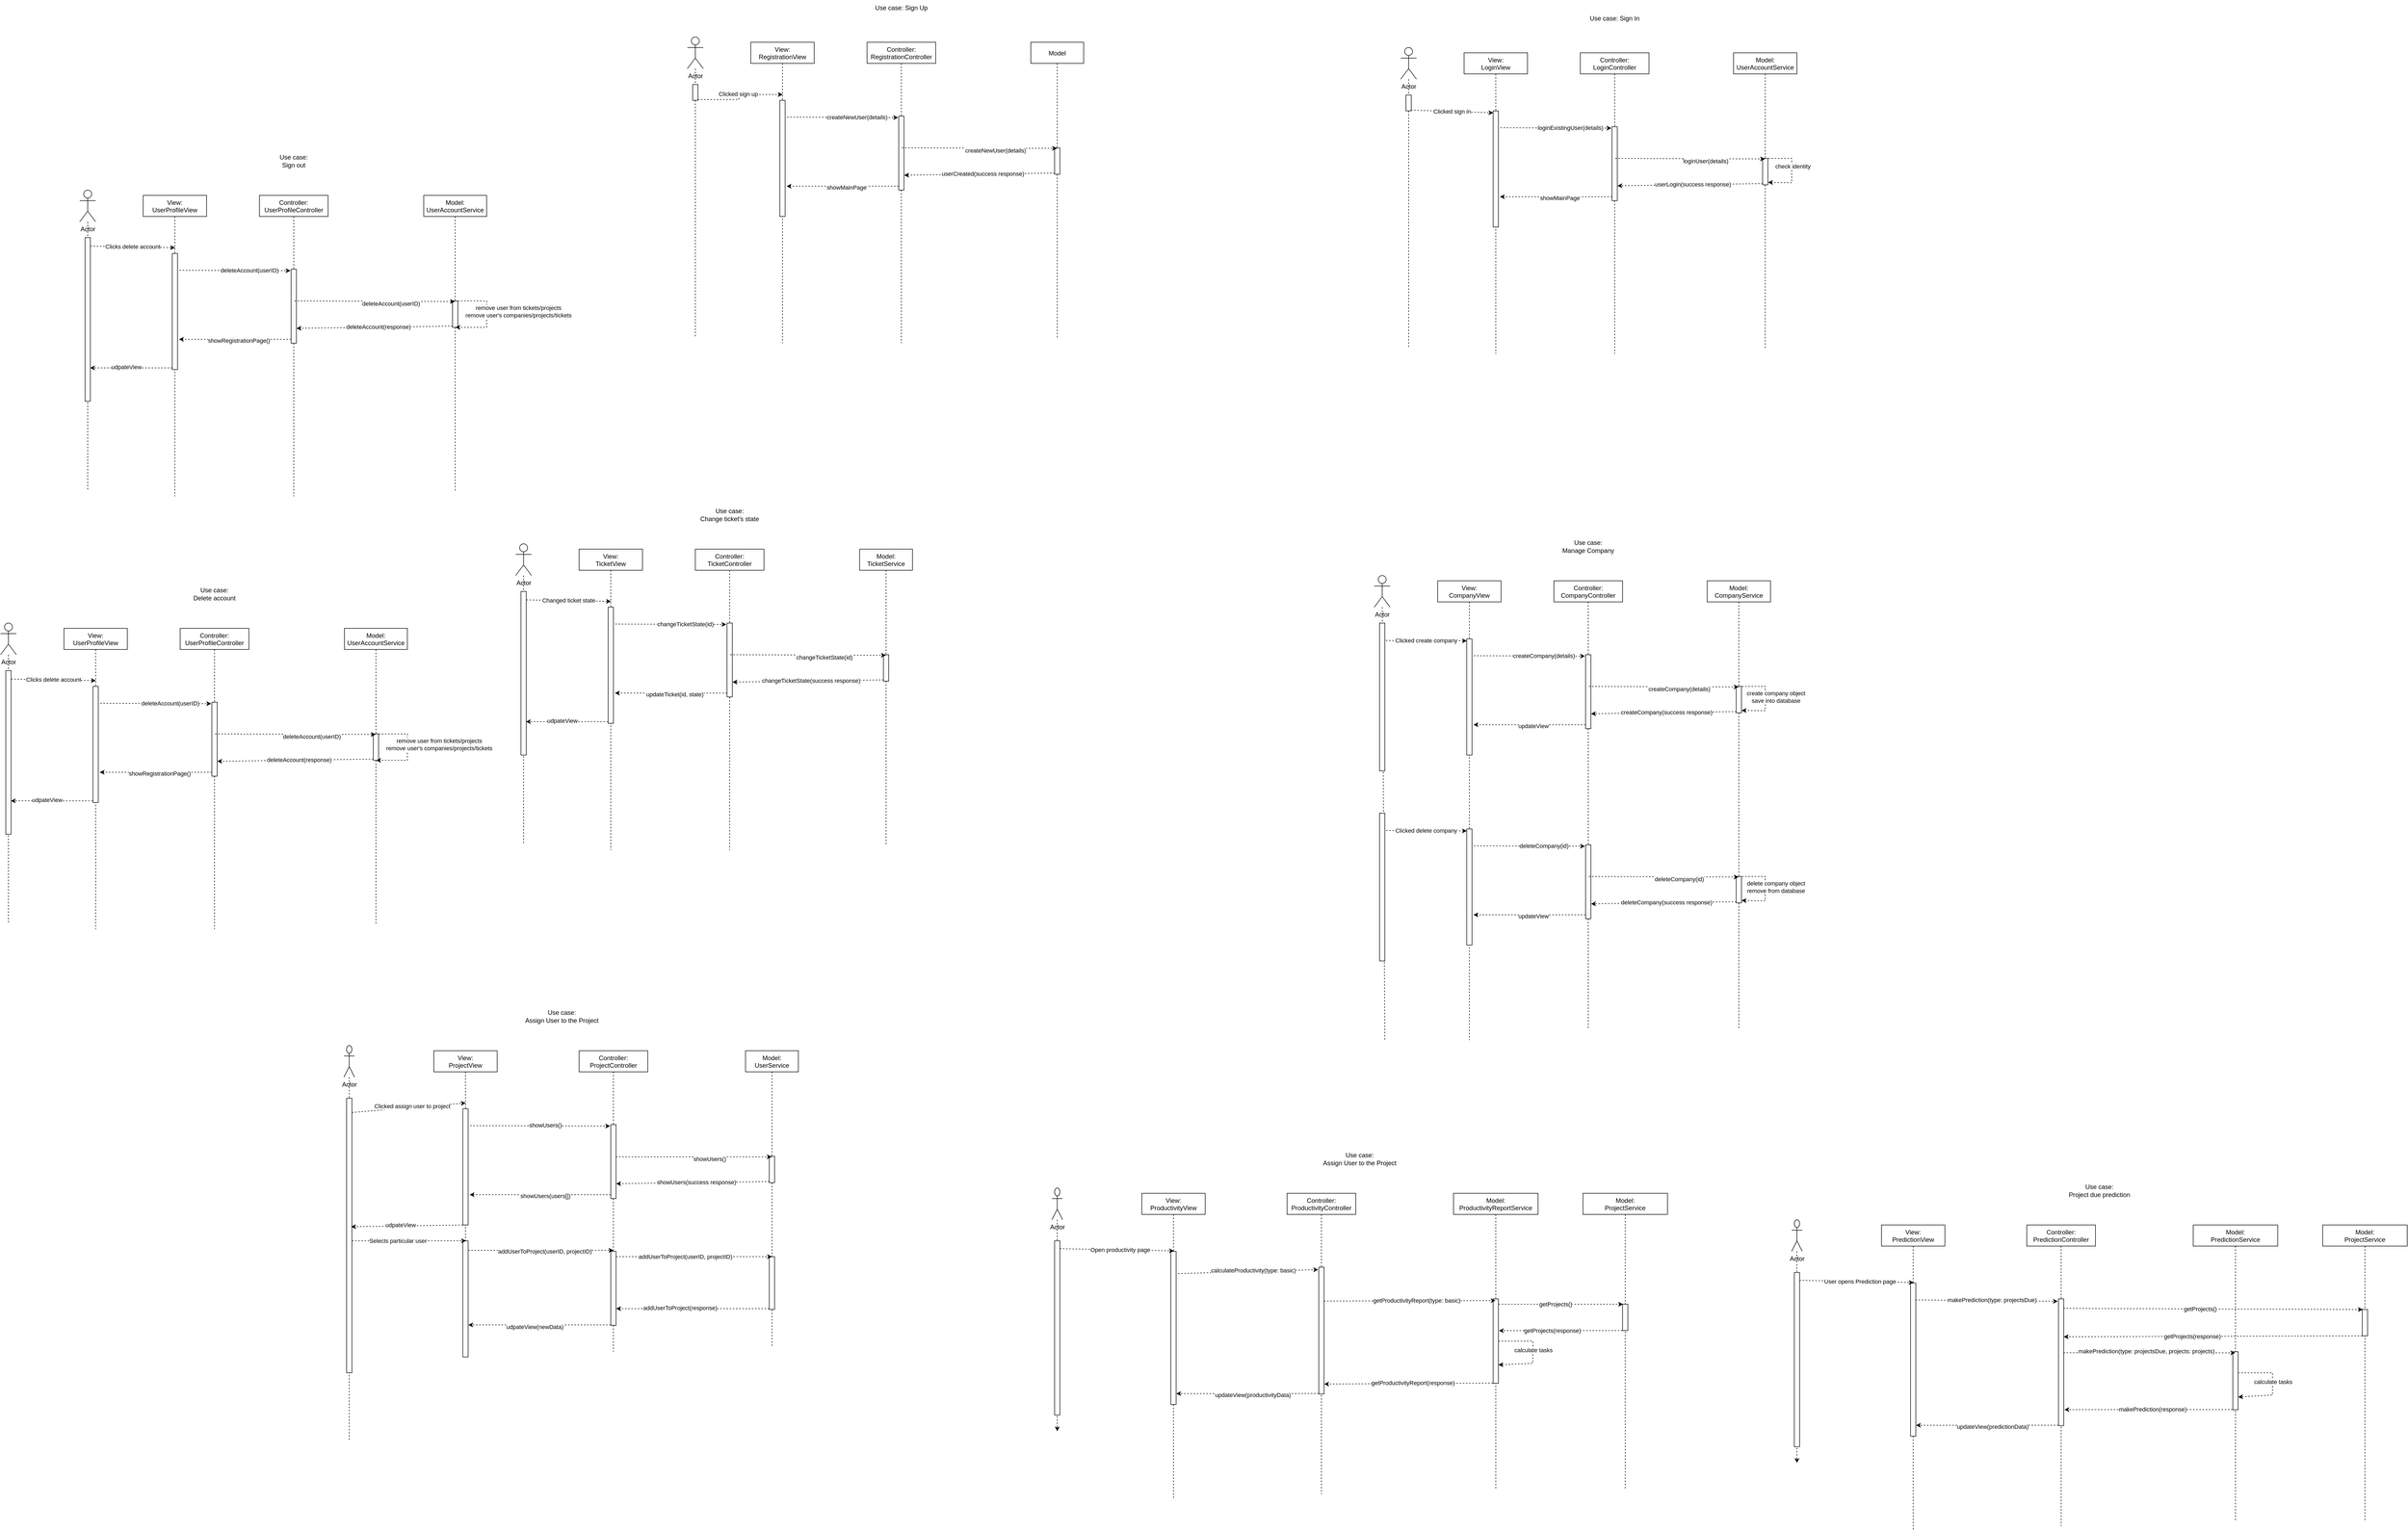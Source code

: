 <mxfile version="15.4.0" type="device"><diagram id="kgpKYQtTHZ0yAKxKKP6v" name="Page-1"><mxGraphModel dx="3098" dy="725" grid="1" gridSize="10" guides="1" tooltips="0" connect="1" arrows="1" fold="1" page="1" pageScale="1" pageWidth="850" pageHeight="1100" math="0" shadow="0"><root><mxCell id="0"/><mxCell id="1" parent="0"/><mxCell id="3nuBFxr9cyL0pnOWT2aG-1" value="View: &#10;RegistrationView" style="shape=umlLifeline;perimeter=lifelinePerimeter;container=1;collapsible=0;recursiveResize=0;rounded=0;shadow=0;strokeWidth=1;" parent="1" vertex="1"><mxGeometry x="120" y="80" width="120" height="570" as="geometry"/></mxCell><mxCell id="dynlwZMdTuhDzXds-1T7-12" value="" style="points=[];perimeter=orthogonalPerimeter;rounded=0;shadow=0;strokeWidth=1;" vertex="1" parent="3nuBFxr9cyL0pnOWT2aG-1"><mxGeometry x="55" y="110" width="10" height="220" as="geometry"/></mxCell><mxCell id="3nuBFxr9cyL0pnOWT2aG-5" value="Controller:&#10;RegistrationController" style="shape=umlLifeline;perimeter=lifelinePerimeter;container=1;collapsible=0;recursiveResize=0;rounded=0;shadow=0;strokeWidth=1;" parent="1" vertex="1"><mxGeometry x="340" y="80" width="130" height="570" as="geometry"/></mxCell><mxCell id="3nuBFxr9cyL0pnOWT2aG-6" value="" style="points=[];perimeter=orthogonalPerimeter;rounded=0;shadow=0;strokeWidth=1;" parent="3nuBFxr9cyL0pnOWT2aG-5" vertex="1"><mxGeometry x="60" y="140" width="10" height="140" as="geometry"/></mxCell><mxCell id="dynlwZMdTuhDzXds-1T7-6" style="edgeStyle=orthogonalEdgeStyle;rounded=0;orthogonalLoop=1;jettySize=auto;html=1;dashed=1;strokeColor=default;endArrow=none;endFill=0;" edge="1" parent="1" source="dynlwZMdTuhDzXds-1T7-1"><mxGeometry relative="1" as="geometry"><mxPoint x="15" y="640" as="targetPoint"/></mxGeometry></mxCell><mxCell id="dynlwZMdTuhDzXds-1T7-1" value="Actor" style="shape=umlActor;verticalLabelPosition=bottom;verticalAlign=top;html=1;outlineConnect=0;" vertex="1" parent="1"><mxGeometry y="70" width="30" height="60" as="geometry"/></mxCell><mxCell id="dynlwZMdTuhDzXds-1T7-7" value="Model" style="shape=umlLifeline;perimeter=lifelinePerimeter;container=1;collapsible=0;recursiveResize=0;rounded=0;shadow=0;strokeWidth=1;" vertex="1" parent="1"><mxGeometry x="650" y="80" width="100" height="560" as="geometry"/></mxCell><mxCell id="dynlwZMdTuhDzXds-1T7-8" value="" style="points=[];perimeter=orthogonalPerimeter;rounded=0;shadow=0;strokeWidth=1;" vertex="1" parent="dynlwZMdTuhDzXds-1T7-7"><mxGeometry x="45" y="200" width="10" height="50" as="geometry"/></mxCell><mxCell id="dynlwZMdTuhDzXds-1T7-14" style="edgeStyle=orthogonalEdgeStyle;rounded=0;orthogonalLoop=1;jettySize=auto;html=1;entryX=0.533;entryY=-0.05;entryDx=0;entryDy=0;entryPerimeter=0;dashed=1;endArrow=classic;endFill=1;strokeColor=default;exitX=0.95;exitY=0.95;exitDx=0;exitDy=0;exitPerimeter=0;" edge="1" parent="1" source="dynlwZMdTuhDzXds-1T7-9" target="dynlwZMdTuhDzXds-1T7-12"><mxGeometry relative="1" as="geometry"/></mxCell><mxCell id="dynlwZMdTuhDzXds-1T7-15" value="Clicked sign up" style="edgeLabel;html=1;align=center;verticalAlign=middle;resizable=0;points=[];" vertex="1" connectable="0" parent="dynlwZMdTuhDzXds-1T7-14"><mxGeometry x="0.233" y="1" relative="1" as="geometry"><mxPoint x="-19" as="offset"/></mxGeometry></mxCell><mxCell id="dynlwZMdTuhDzXds-1T7-9" value="" style="points=[];perimeter=orthogonalPerimeter;rounded=0;shadow=0;strokeWidth=1;" vertex="1" parent="1"><mxGeometry x="10" y="160" width="10" height="30" as="geometry"/></mxCell><mxCell id="dynlwZMdTuhDzXds-1T7-10" value="Use case: Sign Up" style="text;html=1;strokeColor=none;fillColor=none;align=center;verticalAlign=middle;whiteSpace=wrap;rounded=0;" vertex="1" parent="1"><mxGeometry x="345" width="120" height="30" as="geometry"/></mxCell><mxCell id="dynlwZMdTuhDzXds-1T7-16" style="rounded=0;orthogonalLoop=1;jettySize=auto;html=1;entryX=-0.133;entryY=0.019;entryDx=0;entryDy=0;entryPerimeter=0;dashed=1;endArrow=classic;endFill=1;strokeColor=default;exitX=1.367;exitY=0.145;exitDx=0;exitDy=0;exitPerimeter=0;" edge="1" parent="1" source="dynlwZMdTuhDzXds-1T7-12" target="3nuBFxr9cyL0pnOWT2aG-6"><mxGeometry relative="1" as="geometry"/></mxCell><mxCell id="dynlwZMdTuhDzXds-1T7-18" value="createNewUser(details)" style="edgeLabel;html=1;align=center;verticalAlign=middle;resizable=0;points=[];" vertex="1" connectable="0" parent="dynlwZMdTuhDzXds-1T7-16"><mxGeometry x="0.259" y="1" relative="1" as="geometry"><mxPoint as="offset"/></mxGeometry></mxCell><mxCell id="dynlwZMdTuhDzXds-1T7-19" style="rounded=0;orthogonalLoop=1;jettySize=auto;html=1;dashed=1;endArrow=classic;endFill=1;strokeColor=default;entryX=0.45;entryY=0.02;entryDx=0;entryDy=0;entryPerimeter=0;" edge="1" parent="1" target="dynlwZMdTuhDzXds-1T7-8"><mxGeometry relative="1" as="geometry"><mxPoint x="406" y="280" as="sourcePoint"/><mxPoint x="600" y="280" as="targetPoint"/></mxGeometry></mxCell><mxCell id="dynlwZMdTuhDzXds-1T7-20" value="createNewUser(details)" style="edgeLabel;html=1;align=center;verticalAlign=middle;resizable=0;points=[];" vertex="1" connectable="0" parent="dynlwZMdTuhDzXds-1T7-19"><mxGeometry x="0.204" y="-4" relative="1" as="geometry"><mxPoint as="offset"/></mxGeometry></mxCell><mxCell id="dynlwZMdTuhDzXds-1T7-22" style="rounded=0;orthogonalLoop=1;jettySize=auto;html=1;entryX=1.033;entryY=0.799;entryDx=0;entryDy=0;entryPerimeter=0;dashed=1;endArrow=classic;endFill=1;strokeColor=default;exitX=0.033;exitY=0.953;exitDx=0;exitDy=0;exitPerimeter=0;" edge="1" parent="1" source="dynlwZMdTuhDzXds-1T7-8" target="3nuBFxr9cyL0pnOWT2aG-6"><mxGeometry relative="1" as="geometry"/></mxCell><mxCell id="dynlwZMdTuhDzXds-1T7-23" value="userCreated(success response)" style="edgeLabel;html=1;align=center;verticalAlign=middle;resizable=0;points=[];" vertex="1" connectable="0" parent="dynlwZMdTuhDzXds-1T7-22"><mxGeometry x="-0.13" y="-1" relative="1" as="geometry"><mxPoint x="-13" as="offset"/></mxGeometry></mxCell><mxCell id="dynlwZMdTuhDzXds-1T7-24" style="edgeStyle=none;rounded=0;orthogonalLoop=1;jettySize=auto;html=1;entryX=1.283;entryY=0.739;entryDx=0;entryDy=0;entryPerimeter=0;dashed=1;endArrow=classic;endFill=1;strokeColor=default;" edge="1" parent="1" source="3nuBFxr9cyL0pnOWT2aG-6" target="dynlwZMdTuhDzXds-1T7-12"><mxGeometry relative="1" as="geometry"/></mxCell><mxCell id="dynlwZMdTuhDzXds-1T7-25" value="showMainPage" style="edgeLabel;html=1;align=center;verticalAlign=middle;resizable=0;points=[];" vertex="1" connectable="0" parent="dynlwZMdTuhDzXds-1T7-24"><mxGeometry x="-0.068" y="2" relative="1" as="geometry"><mxPoint as="offset"/></mxGeometry></mxCell><mxCell id="dynlwZMdTuhDzXds-1T7-27" value="View: &#10;LoginView" style="shape=umlLifeline;perimeter=lifelinePerimeter;container=1;collapsible=0;recursiveResize=0;rounded=0;shadow=0;strokeWidth=1;" vertex="1" parent="1"><mxGeometry x="1470" y="100" width="120" height="570" as="geometry"/></mxCell><mxCell id="dynlwZMdTuhDzXds-1T7-28" value="" style="points=[];perimeter=orthogonalPerimeter;rounded=0;shadow=0;strokeWidth=1;" vertex="1" parent="dynlwZMdTuhDzXds-1T7-27"><mxGeometry x="55" y="110" width="10" height="220" as="geometry"/></mxCell><mxCell id="dynlwZMdTuhDzXds-1T7-29" value="Controller:&#10;LoginController" style="shape=umlLifeline;perimeter=lifelinePerimeter;container=1;collapsible=0;recursiveResize=0;rounded=0;shadow=0;strokeWidth=1;" vertex="1" parent="1"><mxGeometry x="1690" y="100" width="130" height="570" as="geometry"/></mxCell><mxCell id="dynlwZMdTuhDzXds-1T7-30" value="" style="points=[];perimeter=orthogonalPerimeter;rounded=0;shadow=0;strokeWidth=1;" vertex="1" parent="dynlwZMdTuhDzXds-1T7-29"><mxGeometry x="60" y="140" width="10" height="140" as="geometry"/></mxCell><mxCell id="dynlwZMdTuhDzXds-1T7-31" style="edgeStyle=orthogonalEdgeStyle;rounded=0;orthogonalLoop=1;jettySize=auto;html=1;dashed=1;strokeColor=default;endArrow=none;endFill=0;" edge="1" parent="1" source="dynlwZMdTuhDzXds-1T7-32"><mxGeometry relative="1" as="geometry"><mxPoint x="1365" y="660" as="targetPoint"/></mxGeometry></mxCell><mxCell id="dynlwZMdTuhDzXds-1T7-32" value="Actor" style="shape=umlActor;verticalLabelPosition=bottom;verticalAlign=top;html=1;outlineConnect=0;" vertex="1" parent="1"><mxGeometry x="1350" y="90" width="30" height="60" as="geometry"/></mxCell><mxCell id="dynlwZMdTuhDzXds-1T7-33" value="Model: &#10;UserAccountService" style="shape=umlLifeline;perimeter=lifelinePerimeter;container=1;collapsible=0;recursiveResize=0;rounded=0;shadow=0;strokeWidth=1;" vertex="1" parent="1"><mxGeometry x="1980" y="100" width="120" height="560" as="geometry"/></mxCell><mxCell id="dynlwZMdTuhDzXds-1T7-47" style="edgeStyle=none;rounded=0;orthogonalLoop=1;jettySize=auto;html=1;dashed=1;endArrow=classic;endFill=1;strokeColor=default;entryX=1.024;entryY=0.91;entryDx=0;entryDy=0;entryPerimeter=0;" edge="1" parent="dynlwZMdTuhDzXds-1T7-33" target="dynlwZMdTuhDzXds-1T7-34"><mxGeometry relative="1" as="geometry"><mxPoint x="60" y="200" as="sourcePoint"/><Array as="points"><mxPoint x="110" y="200"/><mxPoint x="110" y="246"/></Array></mxGeometry></mxCell><mxCell id="dynlwZMdTuhDzXds-1T7-48" value="check identity" style="edgeLabel;html=1;align=center;verticalAlign=middle;resizable=0;points=[];" vertex="1" connectable="0" parent="dynlwZMdTuhDzXds-1T7-47"><mxGeometry x="-0.074" y="2" relative="1" as="geometry"><mxPoint as="offset"/></mxGeometry></mxCell><mxCell id="dynlwZMdTuhDzXds-1T7-34" value="" style="points=[];perimeter=orthogonalPerimeter;rounded=0;shadow=0;strokeWidth=1;" vertex="1" parent="dynlwZMdTuhDzXds-1T7-33"><mxGeometry x="55" y="200" width="10" height="50" as="geometry"/></mxCell><mxCell id="dynlwZMdTuhDzXds-1T7-35" style="rounded=0;orthogonalLoop=1;jettySize=auto;html=1;entryX=0.024;entryY=0.017;entryDx=0;entryDy=0;entryPerimeter=0;dashed=1;endArrow=classic;endFill=1;strokeColor=default;exitX=0.95;exitY=0.95;exitDx=0;exitDy=0;exitPerimeter=0;" edge="1" parent="1" source="dynlwZMdTuhDzXds-1T7-37" target="dynlwZMdTuhDzXds-1T7-28"><mxGeometry relative="1" as="geometry"/></mxCell><mxCell id="dynlwZMdTuhDzXds-1T7-36" value="Clicked sign in" style="edgeLabel;html=1;align=center;verticalAlign=middle;resizable=0;points=[];" vertex="1" connectable="0" parent="dynlwZMdTuhDzXds-1T7-35"><mxGeometry x="0.233" y="1" relative="1" as="geometry"><mxPoint x="-19" as="offset"/></mxGeometry></mxCell><mxCell id="dynlwZMdTuhDzXds-1T7-37" value="" style="points=[];perimeter=orthogonalPerimeter;rounded=0;shadow=0;strokeWidth=1;" vertex="1" parent="1"><mxGeometry x="1360" y="180" width="10" height="30" as="geometry"/></mxCell><mxCell id="dynlwZMdTuhDzXds-1T7-38" value="Use case: Sign In" style="text;html=1;strokeColor=none;fillColor=none;align=center;verticalAlign=middle;whiteSpace=wrap;rounded=0;" vertex="1" parent="1"><mxGeometry x="1695" y="20" width="120" height="30" as="geometry"/></mxCell><mxCell id="dynlwZMdTuhDzXds-1T7-39" style="rounded=0;orthogonalLoop=1;jettySize=auto;html=1;entryX=-0.133;entryY=0.019;entryDx=0;entryDy=0;entryPerimeter=0;dashed=1;endArrow=classic;endFill=1;strokeColor=default;exitX=1.367;exitY=0.145;exitDx=0;exitDy=0;exitPerimeter=0;" edge="1" parent="1" source="dynlwZMdTuhDzXds-1T7-28" target="dynlwZMdTuhDzXds-1T7-30"><mxGeometry relative="1" as="geometry"/></mxCell><mxCell id="dynlwZMdTuhDzXds-1T7-40" value="loginExistingUser(details)" style="edgeLabel;html=1;align=center;verticalAlign=middle;resizable=0;points=[];" vertex="1" connectable="0" parent="dynlwZMdTuhDzXds-1T7-39"><mxGeometry x="0.259" y="1" relative="1" as="geometry"><mxPoint as="offset"/></mxGeometry></mxCell><mxCell id="dynlwZMdTuhDzXds-1T7-41" style="rounded=0;orthogonalLoop=1;jettySize=auto;html=1;dashed=1;endArrow=classic;endFill=1;strokeColor=default;entryX=0.45;entryY=0.02;entryDx=0;entryDy=0;entryPerimeter=0;" edge="1" parent="1" target="dynlwZMdTuhDzXds-1T7-34"><mxGeometry relative="1" as="geometry"><mxPoint x="1756.0" y="300" as="sourcePoint"/><mxPoint x="1950" y="300" as="targetPoint"/></mxGeometry></mxCell><mxCell id="dynlwZMdTuhDzXds-1T7-42" value="loginUser(details)" style="edgeLabel;html=1;align=center;verticalAlign=middle;resizable=0;points=[];" vertex="1" connectable="0" parent="dynlwZMdTuhDzXds-1T7-41"><mxGeometry x="0.204" y="-4" relative="1" as="geometry"><mxPoint as="offset"/></mxGeometry></mxCell><mxCell id="dynlwZMdTuhDzXds-1T7-43" style="rounded=0;orthogonalLoop=1;jettySize=auto;html=1;entryX=1.033;entryY=0.799;entryDx=0;entryDy=0;entryPerimeter=0;dashed=1;endArrow=classic;endFill=1;strokeColor=default;exitX=0.033;exitY=0.953;exitDx=0;exitDy=0;exitPerimeter=0;" edge="1" parent="1" source="dynlwZMdTuhDzXds-1T7-34" target="dynlwZMdTuhDzXds-1T7-30"><mxGeometry relative="1" as="geometry"/></mxCell><mxCell id="dynlwZMdTuhDzXds-1T7-44" value="userLogin(success response)" style="edgeLabel;html=1;align=center;verticalAlign=middle;resizable=0;points=[];" vertex="1" connectable="0" parent="dynlwZMdTuhDzXds-1T7-43"><mxGeometry x="-0.13" y="-1" relative="1" as="geometry"><mxPoint x="-13" as="offset"/></mxGeometry></mxCell><mxCell id="dynlwZMdTuhDzXds-1T7-45" style="edgeStyle=none;rounded=0;orthogonalLoop=1;jettySize=auto;html=1;entryX=1.283;entryY=0.739;entryDx=0;entryDy=0;entryPerimeter=0;dashed=1;endArrow=classic;endFill=1;strokeColor=default;" edge="1" parent="1" source="dynlwZMdTuhDzXds-1T7-30" target="dynlwZMdTuhDzXds-1T7-28"><mxGeometry relative="1" as="geometry"/></mxCell><mxCell id="dynlwZMdTuhDzXds-1T7-46" value="showMainPage" style="edgeLabel;html=1;align=center;verticalAlign=middle;resizable=0;points=[];" vertex="1" connectable="0" parent="dynlwZMdTuhDzXds-1T7-45"><mxGeometry x="-0.068" y="2" relative="1" as="geometry"><mxPoint as="offset"/></mxGeometry></mxCell><mxCell id="dynlwZMdTuhDzXds-1T7-94" value="View: &#10;CompanyView" style="shape=umlLifeline;perimeter=lifelinePerimeter;container=1;collapsible=0;recursiveResize=0;rounded=0;shadow=0;strokeWidth=1;" vertex="1" parent="1"><mxGeometry x="1420" y="1100" width="120" height="870" as="geometry"/></mxCell><mxCell id="dynlwZMdTuhDzXds-1T7-95" value="" style="points=[];perimeter=orthogonalPerimeter;rounded=0;shadow=0;strokeWidth=1;" vertex="1" parent="dynlwZMdTuhDzXds-1T7-94"><mxGeometry x="55" y="110" width="10" height="220" as="geometry"/></mxCell><mxCell id="dynlwZMdTuhDzXds-1T7-96" value="Controller:&#10;CompanyController" style="shape=umlLifeline;perimeter=lifelinePerimeter;container=1;collapsible=0;recursiveResize=0;rounded=0;shadow=0;strokeWidth=1;" vertex="1" parent="1"><mxGeometry x="1640" y="1100" width="130" height="850" as="geometry"/></mxCell><mxCell id="dynlwZMdTuhDzXds-1T7-97" value="" style="points=[];perimeter=orthogonalPerimeter;rounded=0;shadow=0;strokeWidth=1;" vertex="1" parent="dynlwZMdTuhDzXds-1T7-96"><mxGeometry x="60" y="140" width="10" height="140" as="geometry"/></mxCell><mxCell id="dynlwZMdTuhDzXds-1T7-98" style="rounded=0;orthogonalLoop=1;jettySize=auto;html=1;dashed=1;strokeColor=default;endArrow=none;endFill=0;" edge="1" parent="1" source="dynlwZMdTuhDzXds-1T7-99"><mxGeometry relative="1" as="geometry"><mxPoint x="1320" y="1970" as="targetPoint"/></mxGeometry></mxCell><mxCell id="dynlwZMdTuhDzXds-1T7-99" value="Actor" style="shape=umlActor;verticalLabelPosition=bottom;verticalAlign=top;html=1;outlineConnect=0;" vertex="1" parent="1"><mxGeometry x="1300" y="1090" width="30" height="60" as="geometry"/></mxCell><mxCell id="dynlwZMdTuhDzXds-1T7-100" value="Model: &#10;CompanyService" style="shape=umlLifeline;perimeter=lifelinePerimeter;container=1;collapsible=0;recursiveResize=0;rounded=0;shadow=0;strokeWidth=1;" vertex="1" parent="1"><mxGeometry x="1930" y="1100" width="120" height="850" as="geometry"/></mxCell><mxCell id="dynlwZMdTuhDzXds-1T7-101" style="edgeStyle=none;rounded=0;orthogonalLoop=1;jettySize=auto;html=1;dashed=1;endArrow=classic;endFill=1;strokeColor=default;entryX=1.024;entryY=0.91;entryDx=0;entryDy=0;entryPerimeter=0;" edge="1" parent="dynlwZMdTuhDzXds-1T7-100" target="dynlwZMdTuhDzXds-1T7-103"><mxGeometry relative="1" as="geometry"><mxPoint x="60" y="200" as="sourcePoint"/><Array as="points"><mxPoint x="110" y="200"/><mxPoint x="110" y="246"/></Array></mxGeometry></mxCell><mxCell id="dynlwZMdTuhDzXds-1T7-102" value="create company object&lt;br&gt;save into database" style="edgeLabel;html=1;align=center;verticalAlign=middle;resizable=0;points=[];" vertex="1" connectable="0" parent="dynlwZMdTuhDzXds-1T7-101"><mxGeometry x="-0.074" y="2" relative="1" as="geometry"><mxPoint x="18" y="5" as="offset"/></mxGeometry></mxCell><mxCell id="dynlwZMdTuhDzXds-1T7-103" value="" style="points=[];perimeter=orthogonalPerimeter;rounded=0;shadow=0;strokeWidth=1;" vertex="1" parent="dynlwZMdTuhDzXds-1T7-100"><mxGeometry x="55" y="200" width="10" height="50" as="geometry"/></mxCell><mxCell id="dynlwZMdTuhDzXds-1T7-104" style="rounded=0;orthogonalLoop=1;jettySize=auto;html=1;entryX=0.024;entryY=0.017;entryDx=0;entryDy=0;entryPerimeter=0;dashed=1;endArrow=classic;endFill=1;strokeColor=default;exitX=1.2;exitY=0.118;exitDx=0;exitDy=0;exitPerimeter=0;" edge="1" parent="1" source="dynlwZMdTuhDzXds-1T7-106" target="dynlwZMdTuhDzXds-1T7-95"><mxGeometry relative="1" as="geometry"/></mxCell><mxCell id="dynlwZMdTuhDzXds-1T7-105" value="Clicked create company" style="edgeLabel;html=1;align=center;verticalAlign=middle;resizable=0;points=[];" vertex="1" connectable="0" parent="dynlwZMdTuhDzXds-1T7-104"><mxGeometry x="0.233" y="1" relative="1" as="geometry"><mxPoint x="-19" as="offset"/></mxGeometry></mxCell><mxCell id="dynlwZMdTuhDzXds-1T7-106" value="" style="points=[];perimeter=orthogonalPerimeter;rounded=0;shadow=0;strokeWidth=1;" vertex="1" parent="1"><mxGeometry x="1310" y="1180" width="10" height="280" as="geometry"/></mxCell><mxCell id="dynlwZMdTuhDzXds-1T7-107" value="Use case: &lt;br&gt;Manage Company" style="text;html=1;strokeColor=none;fillColor=none;align=center;verticalAlign=middle;whiteSpace=wrap;rounded=0;" vertex="1" parent="1"><mxGeometry x="1645" y="1020" width="120" height="30" as="geometry"/></mxCell><mxCell id="dynlwZMdTuhDzXds-1T7-108" style="rounded=0;orthogonalLoop=1;jettySize=auto;html=1;entryX=-0.133;entryY=0.019;entryDx=0;entryDy=0;entryPerimeter=0;dashed=1;endArrow=classic;endFill=1;strokeColor=default;exitX=1.367;exitY=0.145;exitDx=0;exitDy=0;exitPerimeter=0;" edge="1" parent="1" source="dynlwZMdTuhDzXds-1T7-95" target="dynlwZMdTuhDzXds-1T7-97"><mxGeometry relative="1" as="geometry"/></mxCell><mxCell id="dynlwZMdTuhDzXds-1T7-109" value="createCompany(details)" style="edgeLabel;html=1;align=center;verticalAlign=middle;resizable=0;points=[];" vertex="1" connectable="0" parent="dynlwZMdTuhDzXds-1T7-108"><mxGeometry x="0.259" y="1" relative="1" as="geometry"><mxPoint as="offset"/></mxGeometry></mxCell><mxCell id="dynlwZMdTuhDzXds-1T7-110" style="rounded=0;orthogonalLoop=1;jettySize=auto;html=1;dashed=1;endArrow=classic;endFill=1;strokeColor=default;entryX=0.45;entryY=0.02;entryDx=0;entryDy=0;entryPerimeter=0;" edge="1" parent="1" target="dynlwZMdTuhDzXds-1T7-103"><mxGeometry relative="1" as="geometry"><mxPoint x="1706" y="1300" as="sourcePoint"/><mxPoint x="1900" y="1300" as="targetPoint"/></mxGeometry></mxCell><mxCell id="dynlwZMdTuhDzXds-1T7-111" value="createCompany(details)" style="edgeLabel;html=1;align=center;verticalAlign=middle;resizable=0;points=[];" vertex="1" connectable="0" parent="dynlwZMdTuhDzXds-1T7-110"><mxGeometry x="0.204" y="-4" relative="1" as="geometry"><mxPoint as="offset"/></mxGeometry></mxCell><mxCell id="dynlwZMdTuhDzXds-1T7-112" style="rounded=0;orthogonalLoop=1;jettySize=auto;html=1;entryX=1.033;entryY=0.799;entryDx=0;entryDy=0;entryPerimeter=0;dashed=1;endArrow=classic;endFill=1;strokeColor=default;exitX=0.033;exitY=0.953;exitDx=0;exitDy=0;exitPerimeter=0;" edge="1" parent="1" source="dynlwZMdTuhDzXds-1T7-103" target="dynlwZMdTuhDzXds-1T7-97"><mxGeometry relative="1" as="geometry"/></mxCell><mxCell id="dynlwZMdTuhDzXds-1T7-113" value="createCompany(success response)" style="edgeLabel;html=1;align=center;verticalAlign=middle;resizable=0;points=[];" vertex="1" connectable="0" parent="dynlwZMdTuhDzXds-1T7-112"><mxGeometry x="-0.13" y="-1" relative="1" as="geometry"><mxPoint x="-13" as="offset"/></mxGeometry></mxCell><mxCell id="dynlwZMdTuhDzXds-1T7-114" style="edgeStyle=none;rounded=0;orthogonalLoop=1;jettySize=auto;html=1;entryX=1.283;entryY=0.739;entryDx=0;entryDy=0;entryPerimeter=0;dashed=1;endArrow=classic;endFill=1;strokeColor=default;" edge="1" parent="1" source="dynlwZMdTuhDzXds-1T7-97" target="dynlwZMdTuhDzXds-1T7-95"><mxGeometry relative="1" as="geometry"/></mxCell><mxCell id="dynlwZMdTuhDzXds-1T7-115" value="updateView" style="edgeLabel;html=1;align=center;verticalAlign=middle;resizable=0;points=[];" vertex="1" connectable="0" parent="dynlwZMdTuhDzXds-1T7-114"><mxGeometry x="-0.068" y="2" relative="1" as="geometry"><mxPoint as="offset"/></mxGeometry></mxCell><mxCell id="dynlwZMdTuhDzXds-1T7-116" value="" style="points=[];perimeter=orthogonalPerimeter;rounded=0;shadow=0;strokeWidth=1;" vertex="1" parent="1"><mxGeometry x="1475" y="1570" width="10" height="220" as="geometry"/></mxCell><mxCell id="dynlwZMdTuhDzXds-1T7-117" value="" style="points=[];perimeter=orthogonalPerimeter;rounded=0;shadow=0;strokeWidth=1;" vertex="1" parent="1"><mxGeometry x="1700" y="1600" width="10" height="140" as="geometry"/></mxCell><mxCell id="dynlwZMdTuhDzXds-1T7-118" style="edgeStyle=none;rounded=0;orthogonalLoop=1;jettySize=auto;html=1;dashed=1;endArrow=classic;endFill=1;strokeColor=default;entryX=1.024;entryY=0.91;entryDx=0;entryDy=0;entryPerimeter=0;" edge="1" parent="1" target="dynlwZMdTuhDzXds-1T7-120"><mxGeometry relative="1" as="geometry"><mxPoint x="1990" y="1660" as="sourcePoint"/><Array as="points"><mxPoint x="2040" y="1660"/><mxPoint x="2040" y="1706"/></Array></mxGeometry></mxCell><mxCell id="dynlwZMdTuhDzXds-1T7-119" value="delete company object&lt;br&gt;remove from database" style="edgeLabel;html=1;align=center;verticalAlign=middle;resizable=0;points=[];" vertex="1" connectable="0" parent="dynlwZMdTuhDzXds-1T7-118"><mxGeometry x="-0.074" y="2" relative="1" as="geometry"><mxPoint x="18" y="5" as="offset"/></mxGeometry></mxCell><mxCell id="dynlwZMdTuhDzXds-1T7-120" value="" style="points=[];perimeter=orthogonalPerimeter;rounded=0;shadow=0;strokeWidth=1;" vertex="1" parent="1"><mxGeometry x="1985" y="1660" width="10" height="50" as="geometry"/></mxCell><mxCell id="dynlwZMdTuhDzXds-1T7-121" style="rounded=0;orthogonalLoop=1;jettySize=auto;html=1;entryX=0.024;entryY=0.017;entryDx=0;entryDy=0;entryPerimeter=0;dashed=1;endArrow=classic;endFill=1;strokeColor=default;exitX=1.229;exitY=0.117;exitDx=0;exitDy=0;exitPerimeter=0;" edge="1" parent="1" source="dynlwZMdTuhDzXds-1T7-123" target="dynlwZMdTuhDzXds-1T7-116"><mxGeometry relative="1" as="geometry"/></mxCell><mxCell id="dynlwZMdTuhDzXds-1T7-122" value="Clicked delete company" style="edgeLabel;html=1;align=center;verticalAlign=middle;resizable=0;points=[];" vertex="1" connectable="0" parent="dynlwZMdTuhDzXds-1T7-121"><mxGeometry x="0.233" y="1" relative="1" as="geometry"><mxPoint x="-19" as="offset"/></mxGeometry></mxCell><mxCell id="dynlwZMdTuhDzXds-1T7-123" value="" style="points=[];perimeter=orthogonalPerimeter;rounded=0;shadow=0;strokeWidth=1;" vertex="1" parent="1"><mxGeometry x="1310" y="1540" width="10" height="280" as="geometry"/></mxCell><mxCell id="dynlwZMdTuhDzXds-1T7-124" style="rounded=0;orthogonalLoop=1;jettySize=auto;html=1;entryX=-0.133;entryY=0.019;entryDx=0;entryDy=0;entryPerimeter=0;dashed=1;endArrow=classic;endFill=1;strokeColor=default;exitX=1.367;exitY=0.145;exitDx=0;exitDy=0;exitPerimeter=0;" edge="1" parent="1" source="dynlwZMdTuhDzXds-1T7-116" target="dynlwZMdTuhDzXds-1T7-117"><mxGeometry relative="1" as="geometry"/></mxCell><mxCell id="dynlwZMdTuhDzXds-1T7-125" value="deleteCompany(id)" style="edgeLabel;html=1;align=center;verticalAlign=middle;resizable=0;points=[];" vertex="1" connectable="0" parent="dynlwZMdTuhDzXds-1T7-124"><mxGeometry x="0.259" y="1" relative="1" as="geometry"><mxPoint as="offset"/></mxGeometry></mxCell><mxCell id="dynlwZMdTuhDzXds-1T7-126" style="rounded=0;orthogonalLoop=1;jettySize=auto;html=1;dashed=1;endArrow=classic;endFill=1;strokeColor=default;entryX=0.45;entryY=0.02;entryDx=0;entryDy=0;entryPerimeter=0;" edge="1" parent="1" target="dynlwZMdTuhDzXds-1T7-120"><mxGeometry relative="1" as="geometry"><mxPoint x="1706" y="1660" as="sourcePoint"/><mxPoint x="1900" y="1660" as="targetPoint"/></mxGeometry></mxCell><mxCell id="dynlwZMdTuhDzXds-1T7-127" value="deleteCompany(id)" style="edgeLabel;html=1;align=center;verticalAlign=middle;resizable=0;points=[];" vertex="1" connectable="0" parent="dynlwZMdTuhDzXds-1T7-126"><mxGeometry x="0.204" y="-4" relative="1" as="geometry"><mxPoint as="offset"/></mxGeometry></mxCell><mxCell id="dynlwZMdTuhDzXds-1T7-128" style="rounded=0;orthogonalLoop=1;jettySize=auto;html=1;entryX=1.033;entryY=0.799;entryDx=0;entryDy=0;entryPerimeter=0;dashed=1;endArrow=classic;endFill=1;strokeColor=default;exitX=0.033;exitY=0.953;exitDx=0;exitDy=0;exitPerimeter=0;" edge="1" parent="1" source="dynlwZMdTuhDzXds-1T7-120" target="dynlwZMdTuhDzXds-1T7-117"><mxGeometry relative="1" as="geometry"/></mxCell><mxCell id="dynlwZMdTuhDzXds-1T7-129" value="deleteCompany(success response)" style="edgeLabel;html=1;align=center;verticalAlign=middle;resizable=0;points=[];" vertex="1" connectable="0" parent="dynlwZMdTuhDzXds-1T7-128"><mxGeometry x="-0.13" y="-1" relative="1" as="geometry"><mxPoint x="-13" as="offset"/></mxGeometry></mxCell><mxCell id="dynlwZMdTuhDzXds-1T7-130" style="edgeStyle=none;rounded=0;orthogonalLoop=1;jettySize=auto;html=1;entryX=1.283;entryY=0.739;entryDx=0;entryDy=0;entryPerimeter=0;dashed=1;endArrow=classic;endFill=1;strokeColor=default;" edge="1" parent="1" source="dynlwZMdTuhDzXds-1T7-117" target="dynlwZMdTuhDzXds-1T7-116"><mxGeometry relative="1" as="geometry"/></mxCell><mxCell id="dynlwZMdTuhDzXds-1T7-131" value="updateView" style="edgeLabel;html=1;align=center;verticalAlign=middle;resizable=0;points=[];" vertex="1" connectable="0" parent="dynlwZMdTuhDzXds-1T7-130"><mxGeometry x="-0.068" y="2" relative="1" as="geometry"><mxPoint as="offset"/></mxGeometry></mxCell><mxCell id="dynlwZMdTuhDzXds-1T7-133" value="View: &#10;TicketView" style="shape=umlLifeline;perimeter=lifelinePerimeter;container=1;collapsible=0;recursiveResize=0;rounded=0;shadow=0;strokeWidth=1;" vertex="1" parent="1"><mxGeometry x="-205" y="1040" width="120" height="570" as="geometry"/></mxCell><mxCell id="dynlwZMdTuhDzXds-1T7-134" value="" style="points=[];perimeter=orthogonalPerimeter;rounded=0;shadow=0;strokeWidth=1;" vertex="1" parent="dynlwZMdTuhDzXds-1T7-133"><mxGeometry x="55" y="110" width="10" height="220" as="geometry"/></mxCell><mxCell id="dynlwZMdTuhDzXds-1T7-135" value="Controller:&#10;TicketController" style="shape=umlLifeline;perimeter=lifelinePerimeter;container=1;collapsible=0;recursiveResize=0;rounded=0;shadow=0;strokeWidth=1;" vertex="1" parent="1"><mxGeometry x="15" y="1040" width="130" height="570" as="geometry"/></mxCell><mxCell id="dynlwZMdTuhDzXds-1T7-136" value="" style="points=[];perimeter=orthogonalPerimeter;rounded=0;shadow=0;strokeWidth=1;" vertex="1" parent="dynlwZMdTuhDzXds-1T7-135"><mxGeometry x="60" y="140" width="10" height="140" as="geometry"/></mxCell><mxCell id="dynlwZMdTuhDzXds-1T7-137" style="edgeStyle=orthogonalEdgeStyle;rounded=0;orthogonalLoop=1;jettySize=auto;html=1;dashed=1;strokeColor=default;endArrow=none;endFill=0;" edge="1" parent="1" source="dynlwZMdTuhDzXds-1T7-138"><mxGeometry relative="1" as="geometry"><mxPoint x="-310" y="1600" as="targetPoint"/></mxGeometry></mxCell><mxCell id="dynlwZMdTuhDzXds-1T7-138" value="Actor" style="shape=umlActor;verticalLabelPosition=bottom;verticalAlign=top;html=1;outlineConnect=0;" vertex="1" parent="1"><mxGeometry x="-325" y="1030" width="30" height="60" as="geometry"/></mxCell><mxCell id="dynlwZMdTuhDzXds-1T7-139" value="Model: &#10;TicketService" style="shape=umlLifeline;perimeter=lifelinePerimeter;container=1;collapsible=0;recursiveResize=0;rounded=0;shadow=0;strokeWidth=1;" vertex="1" parent="1"><mxGeometry x="326" y="1040" width="100" height="560" as="geometry"/></mxCell><mxCell id="dynlwZMdTuhDzXds-1T7-140" value="" style="points=[];perimeter=orthogonalPerimeter;rounded=0;shadow=0;strokeWidth=1;" vertex="1" parent="dynlwZMdTuhDzXds-1T7-139"><mxGeometry x="45" y="200" width="10" height="50" as="geometry"/></mxCell><mxCell id="dynlwZMdTuhDzXds-1T7-141" style="rounded=0;orthogonalLoop=1;jettySize=auto;html=1;entryX=0.533;entryY=-0.05;entryDx=0;entryDy=0;entryPerimeter=0;dashed=1;endArrow=classic;endFill=1;strokeColor=default;exitX=1;exitY=0.052;exitDx=0;exitDy=0;exitPerimeter=0;" edge="1" parent="1" source="dynlwZMdTuhDzXds-1T7-143" target="dynlwZMdTuhDzXds-1T7-134"><mxGeometry relative="1" as="geometry"/></mxCell><mxCell id="dynlwZMdTuhDzXds-1T7-142" value="Changed ticket state" style="edgeLabel;html=1;align=center;verticalAlign=middle;resizable=0;points=[];" vertex="1" connectable="0" parent="dynlwZMdTuhDzXds-1T7-141"><mxGeometry x="0.233" y="1" relative="1" as="geometry"><mxPoint x="-19" as="offset"/></mxGeometry></mxCell><mxCell id="dynlwZMdTuhDzXds-1T7-143" value="" style="points=[];perimeter=orthogonalPerimeter;rounded=0;shadow=0;strokeWidth=1;" vertex="1" parent="1"><mxGeometry x="-315" y="1120" width="10" height="310" as="geometry"/></mxCell><mxCell id="dynlwZMdTuhDzXds-1T7-144" value="Use case: &lt;br&gt;Change ticket's state" style="text;html=1;strokeColor=none;fillColor=none;align=center;verticalAlign=middle;whiteSpace=wrap;rounded=0;" vertex="1" parent="1"><mxGeometry x="20" y="960" width="120" height="30" as="geometry"/></mxCell><mxCell id="dynlwZMdTuhDzXds-1T7-145" style="rounded=0;orthogonalLoop=1;jettySize=auto;html=1;entryX=-0.133;entryY=0.019;entryDx=0;entryDy=0;entryPerimeter=0;dashed=1;endArrow=classic;endFill=1;strokeColor=default;exitX=1.367;exitY=0.145;exitDx=0;exitDy=0;exitPerimeter=0;" edge="1" parent="1" source="dynlwZMdTuhDzXds-1T7-134" target="dynlwZMdTuhDzXds-1T7-136"><mxGeometry relative="1" as="geometry"/></mxCell><mxCell id="dynlwZMdTuhDzXds-1T7-146" value="changeTicketState(id)" style="edgeLabel;html=1;align=center;verticalAlign=middle;resizable=0;points=[];" vertex="1" connectable="0" parent="dynlwZMdTuhDzXds-1T7-145"><mxGeometry x="0.259" y="1" relative="1" as="geometry"><mxPoint as="offset"/></mxGeometry></mxCell><mxCell id="dynlwZMdTuhDzXds-1T7-147" style="rounded=0;orthogonalLoop=1;jettySize=auto;html=1;dashed=1;endArrow=classic;endFill=1;strokeColor=default;entryX=0.45;entryY=0.02;entryDx=0;entryDy=0;entryPerimeter=0;" edge="1" parent="1" target="dynlwZMdTuhDzXds-1T7-140"><mxGeometry relative="1" as="geometry"><mxPoint x="81" y="1240" as="sourcePoint"/><mxPoint x="275" y="1240" as="targetPoint"/></mxGeometry></mxCell><mxCell id="dynlwZMdTuhDzXds-1T7-148" value="changeTicketState(id)" style="edgeLabel;html=1;align=center;verticalAlign=middle;resizable=0;points=[];" vertex="1" connectable="0" parent="dynlwZMdTuhDzXds-1T7-147"><mxGeometry x="0.204" y="-4" relative="1" as="geometry"><mxPoint as="offset"/></mxGeometry></mxCell><mxCell id="dynlwZMdTuhDzXds-1T7-149" style="rounded=0;orthogonalLoop=1;jettySize=auto;html=1;entryX=1.033;entryY=0.799;entryDx=0;entryDy=0;entryPerimeter=0;dashed=1;endArrow=classic;endFill=1;strokeColor=default;exitX=0.033;exitY=0.953;exitDx=0;exitDy=0;exitPerimeter=0;" edge="1" parent="1" source="dynlwZMdTuhDzXds-1T7-140" target="dynlwZMdTuhDzXds-1T7-136"><mxGeometry relative="1" as="geometry"/></mxCell><mxCell id="dynlwZMdTuhDzXds-1T7-150" value="changeTicketState(success response)" style="edgeLabel;html=1;align=center;verticalAlign=middle;resizable=0;points=[];" vertex="1" connectable="0" parent="dynlwZMdTuhDzXds-1T7-149"><mxGeometry x="-0.13" y="-1" relative="1" as="geometry"><mxPoint x="-13" as="offset"/></mxGeometry></mxCell><mxCell id="dynlwZMdTuhDzXds-1T7-151" style="edgeStyle=none;rounded=0;orthogonalLoop=1;jettySize=auto;html=1;entryX=1.283;entryY=0.739;entryDx=0;entryDy=0;entryPerimeter=0;dashed=1;endArrow=classic;endFill=1;strokeColor=default;" edge="1" parent="1" source="dynlwZMdTuhDzXds-1T7-136" target="dynlwZMdTuhDzXds-1T7-134"><mxGeometry relative="1" as="geometry"/></mxCell><mxCell id="dynlwZMdTuhDzXds-1T7-152" value="updateTicket(id, state)" style="edgeLabel;html=1;align=center;verticalAlign=middle;resizable=0;points=[];" vertex="1" connectable="0" parent="dynlwZMdTuhDzXds-1T7-151"><mxGeometry x="-0.068" y="2" relative="1" as="geometry"><mxPoint as="offset"/></mxGeometry></mxCell><mxCell id="dynlwZMdTuhDzXds-1T7-154" style="edgeStyle=none;rounded=0;orthogonalLoop=1;jettySize=auto;html=1;entryX=0.955;entryY=0.796;entryDx=0;entryDy=0;entryPerimeter=0;dashed=1;endArrow=classic;endFill=1;strokeColor=default;" edge="1" parent="1" source="dynlwZMdTuhDzXds-1T7-134" target="dynlwZMdTuhDzXds-1T7-143"><mxGeometry relative="1" as="geometry"/></mxCell><mxCell id="dynlwZMdTuhDzXds-1T7-155" value="udpateView" style="edgeLabel;html=1;align=center;verticalAlign=middle;resizable=0;points=[];" vertex="1" connectable="0" parent="dynlwZMdTuhDzXds-1T7-154"><mxGeometry x="0.121" y="-2" relative="1" as="geometry"><mxPoint as="offset"/></mxGeometry></mxCell><mxCell id="dynlwZMdTuhDzXds-1T7-156" value="View: &#10;ProjectView" style="shape=umlLifeline;perimeter=lifelinePerimeter;container=1;collapsible=0;recursiveResize=0;rounded=0;shadow=0;strokeWidth=1;" vertex="1" parent="1"><mxGeometry x="-480" y="1990" width="120" height="580" as="geometry"/></mxCell><mxCell id="dynlwZMdTuhDzXds-1T7-157" value="" style="points=[];perimeter=orthogonalPerimeter;rounded=0;shadow=0;strokeWidth=1;" vertex="1" parent="dynlwZMdTuhDzXds-1T7-156"><mxGeometry x="55" y="110" width="10" height="220" as="geometry"/></mxCell><mxCell id="dynlwZMdTuhDzXds-1T7-178" value="" style="points=[];perimeter=orthogonalPerimeter;rounded=0;shadow=0;strokeWidth=1;" vertex="1" parent="dynlwZMdTuhDzXds-1T7-156"><mxGeometry x="55" y="360" width="10" height="220" as="geometry"/></mxCell><mxCell id="dynlwZMdTuhDzXds-1T7-158" value="Controller:&#10;ProjectController" style="shape=umlLifeline;perimeter=lifelinePerimeter;container=1;collapsible=0;recursiveResize=0;rounded=0;shadow=0;strokeWidth=1;" vertex="1" parent="1"><mxGeometry x="-205" y="1990" width="130" height="570" as="geometry"/></mxCell><mxCell id="dynlwZMdTuhDzXds-1T7-159" value="" style="points=[];perimeter=orthogonalPerimeter;rounded=0;shadow=0;strokeWidth=1;" vertex="1" parent="dynlwZMdTuhDzXds-1T7-158"><mxGeometry x="60" y="140" width="10" height="140" as="geometry"/></mxCell><mxCell id="dynlwZMdTuhDzXds-1T7-182" value="" style="points=[];perimeter=orthogonalPerimeter;rounded=0;shadow=0;strokeWidth=1;" vertex="1" parent="dynlwZMdTuhDzXds-1T7-158"><mxGeometry x="60" y="380" width="10" height="140" as="geometry"/></mxCell><mxCell id="dynlwZMdTuhDzXds-1T7-160" style="edgeStyle=orthogonalEdgeStyle;rounded=0;orthogonalLoop=1;jettySize=auto;html=1;dashed=1;strokeColor=default;endArrow=none;endFill=0;" edge="1" parent="1" source="dynlwZMdTuhDzXds-1T7-161"><mxGeometry relative="1" as="geometry"><mxPoint x="-640" y="2730" as="targetPoint"/></mxGeometry></mxCell><mxCell id="dynlwZMdTuhDzXds-1T7-161" value="Actor" style="shape=umlActor;verticalLabelPosition=bottom;verticalAlign=top;html=1;outlineConnect=0;" vertex="1" parent="1"><mxGeometry x="-650" y="1980" width="20" height="60" as="geometry"/></mxCell><mxCell id="dynlwZMdTuhDzXds-1T7-162" value="Model: &#10;UserService" style="shape=umlLifeline;perimeter=lifelinePerimeter;container=1;collapsible=0;recursiveResize=0;rounded=0;shadow=0;strokeWidth=1;" vertex="1" parent="1"><mxGeometry x="110" y="1990" width="100" height="560" as="geometry"/></mxCell><mxCell id="dynlwZMdTuhDzXds-1T7-163" value="" style="points=[];perimeter=orthogonalPerimeter;rounded=0;shadow=0;strokeWidth=1;" vertex="1" parent="dynlwZMdTuhDzXds-1T7-162"><mxGeometry x="45" y="200" width="10" height="50" as="geometry"/></mxCell><mxCell id="dynlwZMdTuhDzXds-1T7-185" value="" style="points=[];perimeter=orthogonalPerimeter;rounded=0;shadow=0;strokeWidth=1;" vertex="1" parent="dynlwZMdTuhDzXds-1T7-162"><mxGeometry x="45" y="390" width="10" height="100" as="geometry"/></mxCell><mxCell id="dynlwZMdTuhDzXds-1T7-164" style="rounded=0;orthogonalLoop=1;jettySize=auto;html=1;entryX=0.533;entryY=-0.05;entryDx=0;entryDy=0;entryPerimeter=0;dashed=1;endArrow=classic;endFill=1;strokeColor=default;exitX=1;exitY=0.052;exitDx=0;exitDy=0;exitPerimeter=0;" edge="1" parent="1" source="dynlwZMdTuhDzXds-1T7-166" target="dynlwZMdTuhDzXds-1T7-157"><mxGeometry relative="1" as="geometry"/></mxCell><mxCell id="dynlwZMdTuhDzXds-1T7-165" value="Clicked assign user to project" style="edgeLabel;html=1;align=center;verticalAlign=middle;resizable=0;points=[];" vertex="1" connectable="0" parent="dynlwZMdTuhDzXds-1T7-164"><mxGeometry x="0.233" y="1" relative="1" as="geometry"><mxPoint x="-19" as="offset"/></mxGeometry></mxCell><mxCell id="dynlwZMdTuhDzXds-1T7-179" style="edgeStyle=none;rounded=0;orthogonalLoop=1;jettySize=auto;html=1;entryX=0.6;entryY=0;entryDx=0;entryDy=0;entryPerimeter=0;dashed=1;endArrow=classic;endFill=1;strokeColor=default;" edge="1" parent="1" source="dynlwZMdTuhDzXds-1T7-166" target="dynlwZMdTuhDzXds-1T7-178"><mxGeometry relative="1" as="geometry"/></mxCell><mxCell id="dynlwZMdTuhDzXds-1T7-180" value="Selects particular user" style="edgeLabel;html=1;align=center;verticalAlign=middle;resizable=0;points=[];" vertex="1" connectable="0" parent="dynlwZMdTuhDzXds-1T7-179"><mxGeometry x="0.33" relative="1" as="geometry"><mxPoint x="-57" as="offset"/></mxGeometry></mxCell><mxCell id="dynlwZMdTuhDzXds-1T7-166" value="" style="points=[];perimeter=orthogonalPerimeter;rounded=0;shadow=0;strokeWidth=1;" vertex="1" parent="1"><mxGeometry x="-645" y="2080" width="10" height="520" as="geometry"/></mxCell><mxCell id="dynlwZMdTuhDzXds-1T7-167" value="Use case: &lt;br&gt;Assign User to the Project" style="text;html=1;strokeColor=none;fillColor=none;align=center;verticalAlign=middle;whiteSpace=wrap;rounded=0;" vertex="1" parent="1"><mxGeometry x="-315" y="1910" width="155" height="30" as="geometry"/></mxCell><mxCell id="dynlwZMdTuhDzXds-1T7-168" style="rounded=0;orthogonalLoop=1;jettySize=auto;html=1;entryX=-0.133;entryY=0.019;entryDx=0;entryDy=0;entryPerimeter=0;dashed=1;endArrow=classic;endFill=1;strokeColor=default;exitX=1.367;exitY=0.145;exitDx=0;exitDy=0;exitPerimeter=0;" edge="1" parent="1" source="dynlwZMdTuhDzXds-1T7-157" target="dynlwZMdTuhDzXds-1T7-159"><mxGeometry relative="1" as="geometry"/></mxCell><mxCell id="dynlwZMdTuhDzXds-1T7-169" value="showUsers()" style="edgeLabel;html=1;align=center;verticalAlign=middle;resizable=0;points=[];" vertex="1" connectable="0" parent="dynlwZMdTuhDzXds-1T7-168"><mxGeometry x="0.259" y="1" relative="1" as="geometry"><mxPoint x="-25" y="-1" as="offset"/></mxGeometry></mxCell><mxCell id="dynlwZMdTuhDzXds-1T7-170" style="rounded=0;orthogonalLoop=1;jettySize=auto;html=1;dashed=1;endArrow=classic;endFill=1;strokeColor=default;entryX=0.45;entryY=0.02;entryDx=0;entryDy=0;entryPerimeter=0;exitX=0.95;exitY=0.436;exitDx=0;exitDy=0;exitPerimeter=0;" edge="1" parent="1" target="dynlwZMdTuhDzXds-1T7-163" source="dynlwZMdTuhDzXds-1T7-159"><mxGeometry relative="1" as="geometry"><mxPoint x="-254" y="2190" as="sourcePoint"/><mxPoint x="-60" y="2190" as="targetPoint"/></mxGeometry></mxCell><mxCell id="dynlwZMdTuhDzXds-1T7-171" value="showUsers()" style="edgeLabel;html=1;align=center;verticalAlign=middle;resizable=0;points=[];" vertex="1" connectable="0" parent="dynlwZMdTuhDzXds-1T7-170"><mxGeometry x="0.204" y="-4" relative="1" as="geometry"><mxPoint as="offset"/></mxGeometry></mxCell><mxCell id="dynlwZMdTuhDzXds-1T7-172" style="rounded=0;orthogonalLoop=1;jettySize=auto;html=1;entryX=1.033;entryY=0.799;entryDx=0;entryDy=0;entryPerimeter=0;dashed=1;endArrow=classic;endFill=1;strokeColor=default;exitX=0.033;exitY=0.953;exitDx=0;exitDy=0;exitPerimeter=0;" edge="1" parent="1" source="dynlwZMdTuhDzXds-1T7-163" target="dynlwZMdTuhDzXds-1T7-159"><mxGeometry relative="1" as="geometry"/></mxCell><mxCell id="dynlwZMdTuhDzXds-1T7-173" value="showUsers(success response)" style="edgeLabel;html=1;align=center;verticalAlign=middle;resizable=0;points=[];" vertex="1" connectable="0" parent="dynlwZMdTuhDzXds-1T7-172"><mxGeometry x="-0.13" y="-1" relative="1" as="geometry"><mxPoint x="-13" as="offset"/></mxGeometry></mxCell><mxCell id="dynlwZMdTuhDzXds-1T7-174" style="edgeStyle=none;rounded=0;orthogonalLoop=1;jettySize=auto;html=1;entryX=1.283;entryY=0.739;entryDx=0;entryDy=0;entryPerimeter=0;dashed=1;endArrow=classic;endFill=1;strokeColor=default;" edge="1" parent="1" source="dynlwZMdTuhDzXds-1T7-159" target="dynlwZMdTuhDzXds-1T7-157"><mxGeometry relative="1" as="geometry"/></mxCell><mxCell id="dynlwZMdTuhDzXds-1T7-175" value="showUsers(users[])" style="edgeLabel;html=1;align=center;verticalAlign=middle;resizable=0;points=[];" vertex="1" connectable="0" parent="dynlwZMdTuhDzXds-1T7-174"><mxGeometry x="-0.068" y="2" relative="1" as="geometry"><mxPoint as="offset"/></mxGeometry></mxCell><mxCell id="dynlwZMdTuhDzXds-1T7-176" style="edgeStyle=none;rounded=0;orthogonalLoop=1;jettySize=auto;html=1;entryX=0.867;entryY=0.468;entryDx=0;entryDy=0;entryPerimeter=0;dashed=1;endArrow=classic;endFill=1;strokeColor=default;" edge="1" parent="1" source="dynlwZMdTuhDzXds-1T7-157" target="dynlwZMdTuhDzXds-1T7-166"><mxGeometry relative="1" as="geometry"/></mxCell><mxCell id="dynlwZMdTuhDzXds-1T7-177" value="udpateView" style="edgeLabel;html=1;align=center;verticalAlign=middle;resizable=0;points=[];" vertex="1" connectable="0" parent="dynlwZMdTuhDzXds-1T7-176"><mxGeometry x="0.121" y="-2" relative="1" as="geometry"><mxPoint as="offset"/></mxGeometry></mxCell><mxCell id="dynlwZMdTuhDzXds-1T7-183" style="edgeStyle=none;rounded=0;orthogonalLoop=1;jettySize=auto;html=1;entryX=0.5;entryY=-0.014;entryDx=0;entryDy=0;entryPerimeter=0;dashed=1;endArrow=classic;endFill=1;strokeColor=default;" edge="1" parent="1" source="dynlwZMdTuhDzXds-1T7-178" target="dynlwZMdTuhDzXds-1T7-182"><mxGeometry relative="1" as="geometry"/></mxCell><mxCell id="dynlwZMdTuhDzXds-1T7-184" value="addUserToProject(userID, projectID)" style="edgeLabel;html=1;align=center;verticalAlign=middle;resizable=0;points=[];" vertex="1" connectable="0" parent="dynlwZMdTuhDzXds-1T7-183"><mxGeometry x="0.374" y="-2" relative="1" as="geometry"><mxPoint x="-44" as="offset"/></mxGeometry></mxCell><mxCell id="dynlwZMdTuhDzXds-1T7-190" style="edgeStyle=none;rounded=0;orthogonalLoop=1;jettySize=auto;html=1;entryX=0.5;entryY=0;entryDx=0;entryDy=0;entryPerimeter=0;dashed=1;endArrow=classic;endFill=1;strokeColor=default;" edge="1" parent="1" source="dynlwZMdTuhDzXds-1T7-182" target="dynlwZMdTuhDzXds-1T7-185"><mxGeometry relative="1" as="geometry"/></mxCell><mxCell id="dynlwZMdTuhDzXds-1T7-191" value="addUserToProject(userID, projectID)" style="edgeLabel;html=1;align=center;verticalAlign=middle;resizable=0;points=[];" vertex="1" connectable="0" parent="dynlwZMdTuhDzXds-1T7-190"><mxGeometry x="-0.116" relative="1" as="geometry"><mxPoint as="offset"/></mxGeometry></mxCell><mxCell id="dynlwZMdTuhDzXds-1T7-192" style="edgeStyle=none;rounded=0;orthogonalLoop=1;jettySize=auto;html=1;dashed=1;endArrow=classic;endFill=1;strokeColor=default;entryX=1.033;entryY=0.775;entryDx=0;entryDy=0;entryPerimeter=0;" edge="1" parent="1" source="dynlwZMdTuhDzXds-1T7-185" target="dynlwZMdTuhDzXds-1T7-182"><mxGeometry relative="1" as="geometry"/></mxCell><mxCell id="dynlwZMdTuhDzXds-1T7-193" value="addUserToProject(response)" style="edgeLabel;html=1;align=center;verticalAlign=middle;resizable=0;points=[];" vertex="1" connectable="0" parent="dynlwZMdTuhDzXds-1T7-192"><mxGeometry x="0.171" y="-2" relative="1" as="geometry"><mxPoint as="offset"/></mxGeometry></mxCell><mxCell id="dynlwZMdTuhDzXds-1T7-194" style="edgeStyle=none;rounded=0;orthogonalLoop=1;jettySize=auto;html=1;entryX=1.033;entryY=0.724;entryDx=0;entryDy=0;entryPerimeter=0;dashed=1;endArrow=classic;endFill=1;strokeColor=default;" edge="1" parent="1" source="dynlwZMdTuhDzXds-1T7-182" target="dynlwZMdTuhDzXds-1T7-178"><mxGeometry relative="1" as="geometry"/></mxCell><mxCell id="dynlwZMdTuhDzXds-1T7-195" value="udpateView(newData)" style="edgeLabel;html=1;align=center;verticalAlign=middle;resizable=0;points=[];" vertex="1" connectable="0" parent="dynlwZMdTuhDzXds-1T7-194"><mxGeometry x="0.07" y="3" relative="1" as="geometry"><mxPoint as="offset"/></mxGeometry></mxCell><mxCell id="dynlwZMdTuhDzXds-1T7-215" value="View: &#10;ProductivityView" style="shape=umlLifeline;perimeter=lifelinePerimeter;container=1;collapsible=0;recursiveResize=0;rounded=0;shadow=0;strokeWidth=1;" vertex="1" parent="1"><mxGeometry x="860" y="2260" width="120" height="580" as="geometry"/></mxCell><mxCell id="dynlwZMdTuhDzXds-1T7-216" value="" style="points=[];perimeter=orthogonalPerimeter;rounded=0;shadow=0;strokeWidth=1;" vertex="1" parent="dynlwZMdTuhDzXds-1T7-215"><mxGeometry x="55" y="110" width="10" height="290" as="geometry"/></mxCell><mxCell id="dynlwZMdTuhDzXds-1T7-218" value="Controller:&#10;ProductivityController" style="shape=umlLifeline;perimeter=lifelinePerimeter;container=1;collapsible=0;recursiveResize=0;rounded=0;shadow=0;strokeWidth=1;" vertex="1" parent="1"><mxGeometry x="1135" y="2260" width="130" height="570" as="geometry"/></mxCell><mxCell id="dynlwZMdTuhDzXds-1T7-219" value="" style="points=[];perimeter=orthogonalPerimeter;rounded=0;shadow=0;strokeWidth=1;" vertex="1" parent="dynlwZMdTuhDzXds-1T7-218"><mxGeometry x="60" y="140" width="10" height="240" as="geometry"/></mxCell><mxCell id="dynlwZMdTuhDzXds-1T7-257" style="edgeStyle=none;rounded=0;orthogonalLoop=1;jettySize=auto;html=1;dashed=1;endArrow=classic;endFill=1;strokeColor=default;" edge="1" parent="1" source="dynlwZMdTuhDzXds-1T7-221"><mxGeometry relative="1" as="geometry"><mxPoint x="700" y="2710.69" as="targetPoint"/></mxGeometry></mxCell><mxCell id="dynlwZMdTuhDzXds-1T7-221" value="Actor" style="shape=umlActor;verticalLabelPosition=bottom;verticalAlign=top;html=1;outlineConnect=0;" vertex="1" parent="1"><mxGeometry x="690" y="2250" width="20" height="60" as="geometry"/></mxCell><mxCell id="dynlwZMdTuhDzXds-1T7-222" value="Model: &#10;ProductivityReportService" style="shape=umlLifeline;perimeter=lifelinePerimeter;container=1;collapsible=0;recursiveResize=0;rounded=0;shadow=0;strokeWidth=1;" vertex="1" parent="1"><mxGeometry x="1450" y="2260" width="160" height="560" as="geometry"/></mxCell><mxCell id="dynlwZMdTuhDzXds-1T7-223" value="" style="points=[];perimeter=orthogonalPerimeter;rounded=0;shadow=0;strokeWidth=1;" vertex="1" parent="dynlwZMdTuhDzXds-1T7-222"><mxGeometry x="75" y="200" width="10" height="160" as="geometry"/></mxCell><mxCell id="dynlwZMdTuhDzXds-1T7-255" style="edgeStyle=none;rounded=0;orthogonalLoop=1;jettySize=auto;html=1;entryX=0.995;entryY=0.781;entryDx=0;entryDy=0;entryPerimeter=0;dashed=1;endArrow=classic;endFill=1;strokeColor=default;" edge="1" parent="dynlwZMdTuhDzXds-1T7-222" source="dynlwZMdTuhDzXds-1T7-223" target="dynlwZMdTuhDzXds-1T7-223"><mxGeometry relative="1" as="geometry"><Array as="points"><mxPoint x="150" y="280"/><mxPoint x="150" y="322"/></Array></mxGeometry></mxCell><mxCell id="dynlwZMdTuhDzXds-1T7-256" value="calculate tasks" style="edgeLabel;html=1;align=center;verticalAlign=middle;resizable=0;points=[];" vertex="1" connectable="0" parent="dynlwZMdTuhDzXds-1T7-255"><mxGeometry x="-0.045" y="1" relative="1" as="geometry"><mxPoint as="offset"/></mxGeometry></mxCell><mxCell id="dynlwZMdTuhDzXds-1T7-225" style="rounded=0;orthogonalLoop=1;jettySize=auto;html=1;entryX=0.506;entryY=0.188;entryDx=0;entryDy=0;entryPerimeter=0;dashed=1;endArrow=classic;endFill=1;strokeColor=default;exitX=0.971;exitY=0.045;exitDx=0;exitDy=0;exitPerimeter=0;" edge="1" parent="1" source="dynlwZMdTuhDzXds-1T7-229" target="dynlwZMdTuhDzXds-1T7-215"><mxGeometry relative="1" as="geometry"/></mxCell><mxCell id="dynlwZMdTuhDzXds-1T7-226" value="Open productivity page" style="edgeLabel;html=1;align=center;verticalAlign=middle;resizable=0;points=[];" vertex="1" connectable="0" parent="dynlwZMdTuhDzXds-1T7-225"><mxGeometry x="0.233" y="1" relative="1" as="geometry"><mxPoint x="-19" as="offset"/></mxGeometry></mxCell><mxCell id="dynlwZMdTuhDzXds-1T7-229" value="" style="points=[];perimeter=orthogonalPerimeter;rounded=0;shadow=0;strokeWidth=1;" vertex="1" parent="1"><mxGeometry x="695" y="2350" width="10" height="330" as="geometry"/></mxCell><mxCell id="dynlwZMdTuhDzXds-1T7-230" value="Use case: &lt;br&gt;Assign User to the Project" style="text;html=1;strokeColor=none;fillColor=none;align=center;verticalAlign=middle;whiteSpace=wrap;rounded=0;" vertex="1" parent="1"><mxGeometry x="1195" y="2180" width="155" height="30" as="geometry"/></mxCell><mxCell id="dynlwZMdTuhDzXds-1T7-231" style="rounded=0;orthogonalLoop=1;jettySize=auto;html=1;entryX=-0.133;entryY=0.019;entryDx=0;entryDy=0;entryPerimeter=0;dashed=1;endArrow=classic;endFill=1;strokeColor=default;exitX=1.367;exitY=0.145;exitDx=0;exitDy=0;exitPerimeter=0;" edge="1" parent="1" source="dynlwZMdTuhDzXds-1T7-216" target="dynlwZMdTuhDzXds-1T7-219"><mxGeometry relative="1" as="geometry"/></mxCell><mxCell id="dynlwZMdTuhDzXds-1T7-232" value="calculateProductivity(type: basic)" style="edgeLabel;html=1;align=center;verticalAlign=middle;resizable=0;points=[];" vertex="1" connectable="0" parent="dynlwZMdTuhDzXds-1T7-231"><mxGeometry x="0.259" y="1" relative="1" as="geometry"><mxPoint x="-25" y="-1" as="offset"/></mxGeometry></mxCell><mxCell id="dynlwZMdTuhDzXds-1T7-233" style="rounded=0;orthogonalLoop=1;jettySize=auto;html=1;dashed=1;endArrow=classic;endFill=1;strokeColor=default;entryX=0.45;entryY=0.02;entryDx=0;entryDy=0;entryPerimeter=0;exitX=0.962;exitY=0.267;exitDx=0;exitDy=0;exitPerimeter=0;" edge="1" parent="1" source="dynlwZMdTuhDzXds-1T7-219" target="dynlwZMdTuhDzXds-1T7-223"><mxGeometry relative="1" as="geometry"><mxPoint x="1086" y="2460" as="sourcePoint"/><mxPoint x="1280" y="2460" as="targetPoint"/></mxGeometry></mxCell><mxCell id="dynlwZMdTuhDzXds-1T7-234" value="getProductivityReport(type: basic)" style="edgeLabel;html=1;align=center;verticalAlign=middle;resizable=0;points=[];" vertex="1" connectable="0" parent="dynlwZMdTuhDzXds-1T7-233"><mxGeometry x="0.204" y="-4" relative="1" as="geometry"><mxPoint x="-20" y="-5" as="offset"/></mxGeometry></mxCell><mxCell id="dynlwZMdTuhDzXds-1T7-235" style="rounded=0;orthogonalLoop=1;jettySize=auto;html=1;entryX=1.031;entryY=0.922;entryDx=0;entryDy=0;entryPerimeter=0;dashed=1;endArrow=classic;endFill=1;strokeColor=default;exitX=-0.038;exitY=0.996;exitDx=0;exitDy=0;exitPerimeter=0;" edge="1" parent="1" source="dynlwZMdTuhDzXds-1T7-223" target="dynlwZMdTuhDzXds-1T7-219"><mxGeometry relative="1" as="geometry"/></mxCell><mxCell id="dynlwZMdTuhDzXds-1T7-236" value="getProductivityReport(response)" style="edgeLabel;html=1;align=center;verticalAlign=middle;resizable=0;points=[];" vertex="1" connectable="0" parent="dynlwZMdTuhDzXds-1T7-235"><mxGeometry x="-0.13" y="-1" relative="1" as="geometry"><mxPoint x="-13" as="offset"/></mxGeometry></mxCell><mxCell id="dynlwZMdTuhDzXds-1T7-237" style="edgeStyle=none;rounded=0;orthogonalLoop=1;jettySize=auto;html=1;entryX=1.031;entryY=0.929;entryDx=0;entryDy=0;entryPerimeter=0;dashed=1;endArrow=classic;endFill=1;strokeColor=default;exitX=-0.003;exitY=0.997;exitDx=0;exitDy=0;exitPerimeter=0;" edge="1" parent="1" source="dynlwZMdTuhDzXds-1T7-219" target="dynlwZMdTuhDzXds-1T7-216"><mxGeometry relative="1" as="geometry"/></mxCell><mxCell id="dynlwZMdTuhDzXds-1T7-238" value="updateView(productivityData)" style="edgeLabel;html=1;align=center;verticalAlign=middle;resizable=0;points=[];" vertex="1" connectable="0" parent="dynlwZMdTuhDzXds-1T7-237"><mxGeometry x="-0.068" y="2" relative="1" as="geometry"><mxPoint as="offset"/></mxGeometry></mxCell><mxCell id="dynlwZMdTuhDzXds-1T7-249" value="Model: &#10;ProjectService" style="shape=umlLifeline;perimeter=lifelinePerimeter;container=1;collapsible=0;recursiveResize=0;rounded=0;shadow=0;strokeWidth=1;" vertex="1" parent="1"><mxGeometry x="1695" y="2260" width="160" height="560" as="geometry"/></mxCell><mxCell id="dynlwZMdTuhDzXds-1T7-250" value="" style="points=[];perimeter=orthogonalPerimeter;rounded=0;shadow=0;strokeWidth=1;" vertex="1" parent="dynlwZMdTuhDzXds-1T7-249"><mxGeometry x="75" y="210" width="10" height="50" as="geometry"/></mxCell><mxCell id="dynlwZMdTuhDzXds-1T7-251" style="edgeStyle=none;rounded=0;orthogonalLoop=1;jettySize=auto;html=1;entryX=0.083;entryY=0.003;entryDx=0;entryDy=0;entryPerimeter=0;dashed=1;endArrow=classic;endFill=1;strokeColor=default;" edge="1" parent="1" source="dynlwZMdTuhDzXds-1T7-223" target="dynlwZMdTuhDzXds-1T7-250"><mxGeometry relative="1" as="geometry"/></mxCell><mxCell id="dynlwZMdTuhDzXds-1T7-252" value="getProjects()" style="edgeLabel;html=1;align=center;verticalAlign=middle;resizable=0;points=[];" vertex="1" connectable="0" parent="dynlwZMdTuhDzXds-1T7-251"><mxGeometry x="-0.088" relative="1" as="geometry"><mxPoint as="offset"/></mxGeometry></mxCell><mxCell id="dynlwZMdTuhDzXds-1T7-253" style="edgeStyle=none;rounded=0;orthogonalLoop=1;jettySize=auto;html=1;dashed=1;endArrow=classic;endFill=1;strokeColor=default;entryX=1.09;entryY=0.376;entryDx=0;entryDy=0;entryPerimeter=0;" edge="1" parent="1" source="dynlwZMdTuhDzXds-1T7-250" target="dynlwZMdTuhDzXds-1T7-223"><mxGeometry relative="1" as="geometry"/></mxCell><mxCell id="dynlwZMdTuhDzXds-1T7-254" value="getProjects(response)" style="edgeLabel;html=1;align=center;verticalAlign=middle;resizable=0;points=[];" vertex="1" connectable="0" parent="dynlwZMdTuhDzXds-1T7-253"><mxGeometry x="0.14" relative="1" as="geometry"><mxPoint as="offset"/></mxGeometry></mxCell><mxCell id="dynlwZMdTuhDzXds-1T7-280" value="View: &#10;UserProfileView" style="shape=umlLifeline;perimeter=lifelinePerimeter;container=1;collapsible=0;recursiveResize=0;rounded=0;shadow=0;strokeWidth=1;" vertex="1" parent="1"><mxGeometry x="-1180" y="1190" width="120" height="570" as="geometry"/></mxCell><mxCell id="dynlwZMdTuhDzXds-1T7-281" value="" style="points=[];perimeter=orthogonalPerimeter;rounded=0;shadow=0;strokeWidth=1;" vertex="1" parent="dynlwZMdTuhDzXds-1T7-280"><mxGeometry x="55" y="110" width="10" height="220" as="geometry"/></mxCell><mxCell id="dynlwZMdTuhDzXds-1T7-282" value="Controller:&#10;UserProfileController" style="shape=umlLifeline;perimeter=lifelinePerimeter;container=1;collapsible=0;recursiveResize=0;rounded=0;shadow=0;strokeWidth=1;" vertex="1" parent="1"><mxGeometry x="-960" y="1190" width="130" height="570" as="geometry"/></mxCell><mxCell id="dynlwZMdTuhDzXds-1T7-283" value="" style="points=[];perimeter=orthogonalPerimeter;rounded=0;shadow=0;strokeWidth=1;" vertex="1" parent="dynlwZMdTuhDzXds-1T7-282"><mxGeometry x="60" y="140" width="10" height="140" as="geometry"/></mxCell><mxCell id="dynlwZMdTuhDzXds-1T7-284" style="edgeStyle=orthogonalEdgeStyle;rounded=0;orthogonalLoop=1;jettySize=auto;html=1;dashed=1;strokeColor=default;endArrow=none;endFill=0;" edge="1" parent="1" source="dynlwZMdTuhDzXds-1T7-285"><mxGeometry relative="1" as="geometry"><mxPoint x="-1285" y="1750" as="targetPoint"/></mxGeometry></mxCell><mxCell id="dynlwZMdTuhDzXds-1T7-285" value="Actor" style="shape=umlActor;verticalLabelPosition=bottom;verticalAlign=top;html=1;outlineConnect=0;" vertex="1" parent="1"><mxGeometry x="-1300" y="1180" width="30" height="60" as="geometry"/></mxCell><mxCell id="dynlwZMdTuhDzXds-1T7-286" value="Model: &#10;UserAccountService" style="shape=umlLifeline;perimeter=lifelinePerimeter;container=1;collapsible=0;recursiveResize=0;rounded=0;shadow=0;strokeWidth=1;" vertex="1" parent="1"><mxGeometry x="-649" y="1190" width="119" height="560" as="geometry"/></mxCell><mxCell id="dynlwZMdTuhDzXds-1T7-287" value="" style="points=[];perimeter=orthogonalPerimeter;rounded=0;shadow=0;strokeWidth=1;" vertex="1" parent="dynlwZMdTuhDzXds-1T7-286"><mxGeometry x="54.5" y="200" width="10" height="50" as="geometry"/></mxCell><mxCell id="dynlwZMdTuhDzXds-1T7-302" style="edgeStyle=none;rounded=0;orthogonalLoop=1;jettySize=auto;html=1;entryX=0.55;entryY=1;entryDx=0;entryDy=0;entryPerimeter=0;dashed=1;endArrow=classic;endFill=1;strokeColor=default;" edge="1" parent="dynlwZMdTuhDzXds-1T7-286" source="dynlwZMdTuhDzXds-1T7-287" target="dynlwZMdTuhDzXds-1T7-287"><mxGeometry relative="1" as="geometry"><Array as="points"><mxPoint x="119" y="200"/><mxPoint x="119" y="250"/></Array></mxGeometry></mxCell><mxCell id="dynlwZMdTuhDzXds-1T7-303" value="remove user from tickets/projects&lt;br&gt;remove user's companies/projects/tickets" style="edgeLabel;html=1;align=center;verticalAlign=middle;resizable=0;points=[];" vertex="1" connectable="0" parent="dynlwZMdTuhDzXds-1T7-302"><mxGeometry x="0.034" y="1" relative="1" as="geometry"><mxPoint x="59" y="-10" as="offset"/></mxGeometry></mxCell><mxCell id="dynlwZMdTuhDzXds-1T7-288" style="rounded=0;orthogonalLoop=1;jettySize=auto;html=1;entryX=0.533;entryY=-0.05;entryDx=0;entryDy=0;entryPerimeter=0;dashed=1;endArrow=classic;endFill=1;strokeColor=default;exitX=1;exitY=0.052;exitDx=0;exitDy=0;exitPerimeter=0;" edge="1" parent="1" source="dynlwZMdTuhDzXds-1T7-290" target="dynlwZMdTuhDzXds-1T7-281"><mxGeometry relative="1" as="geometry"/></mxCell><mxCell id="dynlwZMdTuhDzXds-1T7-289" value="Clicks delete account" style="edgeLabel;html=1;align=center;verticalAlign=middle;resizable=0;points=[];" vertex="1" connectable="0" parent="dynlwZMdTuhDzXds-1T7-288"><mxGeometry x="0.233" y="1" relative="1" as="geometry"><mxPoint x="-19" as="offset"/></mxGeometry></mxCell><mxCell id="dynlwZMdTuhDzXds-1T7-290" value="" style="points=[];perimeter=orthogonalPerimeter;rounded=0;shadow=0;strokeWidth=1;" vertex="1" parent="1"><mxGeometry x="-1290" y="1270" width="10" height="310" as="geometry"/></mxCell><mxCell id="dynlwZMdTuhDzXds-1T7-291" value="Use case: &lt;br&gt;Delete account" style="text;html=1;strokeColor=none;fillColor=none;align=center;verticalAlign=middle;whiteSpace=wrap;rounded=0;" vertex="1" parent="1"><mxGeometry x="-955" y="1110" width="120" height="30" as="geometry"/></mxCell><mxCell id="dynlwZMdTuhDzXds-1T7-292" style="rounded=0;orthogonalLoop=1;jettySize=auto;html=1;entryX=-0.133;entryY=0.019;entryDx=0;entryDy=0;entryPerimeter=0;dashed=1;endArrow=classic;endFill=1;strokeColor=default;exitX=1.367;exitY=0.145;exitDx=0;exitDy=0;exitPerimeter=0;" edge="1" parent="1" source="dynlwZMdTuhDzXds-1T7-281" target="dynlwZMdTuhDzXds-1T7-283"><mxGeometry relative="1" as="geometry"/></mxCell><mxCell id="dynlwZMdTuhDzXds-1T7-293" value="deleteAccount(userID)" style="edgeLabel;html=1;align=center;verticalAlign=middle;resizable=0;points=[];" vertex="1" connectable="0" parent="dynlwZMdTuhDzXds-1T7-292"><mxGeometry x="0.259" y="1" relative="1" as="geometry"><mxPoint as="offset"/></mxGeometry></mxCell><mxCell id="dynlwZMdTuhDzXds-1T7-294" style="rounded=0;orthogonalLoop=1;jettySize=auto;html=1;dashed=1;endArrow=classic;endFill=1;strokeColor=default;entryX=0.45;entryY=0.02;entryDx=0;entryDy=0;entryPerimeter=0;" edge="1" parent="1" target="dynlwZMdTuhDzXds-1T7-287"><mxGeometry relative="1" as="geometry"><mxPoint x="-894" y="1390" as="sourcePoint"/><mxPoint x="-700" y="1390" as="targetPoint"/></mxGeometry></mxCell><mxCell id="dynlwZMdTuhDzXds-1T7-295" value="deleteAccount(userID)" style="edgeLabel;html=1;align=center;verticalAlign=middle;resizable=0;points=[];" vertex="1" connectable="0" parent="dynlwZMdTuhDzXds-1T7-294"><mxGeometry x="0.204" y="-4" relative="1" as="geometry"><mxPoint as="offset"/></mxGeometry></mxCell><mxCell id="dynlwZMdTuhDzXds-1T7-296" style="rounded=0;orthogonalLoop=1;jettySize=auto;html=1;entryX=1.033;entryY=0.799;entryDx=0;entryDy=0;entryPerimeter=0;dashed=1;endArrow=classic;endFill=1;strokeColor=default;exitX=0.033;exitY=0.953;exitDx=0;exitDy=0;exitPerimeter=0;" edge="1" parent="1" source="dynlwZMdTuhDzXds-1T7-287" target="dynlwZMdTuhDzXds-1T7-283"><mxGeometry relative="1" as="geometry"/></mxCell><mxCell id="dynlwZMdTuhDzXds-1T7-297" value="deleteAccount(response)" style="edgeLabel;html=1;align=center;verticalAlign=middle;resizable=0;points=[];" vertex="1" connectable="0" parent="dynlwZMdTuhDzXds-1T7-296"><mxGeometry x="-0.13" y="-1" relative="1" as="geometry"><mxPoint x="-13" as="offset"/></mxGeometry></mxCell><mxCell id="dynlwZMdTuhDzXds-1T7-298" style="edgeStyle=none;rounded=0;orthogonalLoop=1;jettySize=auto;html=1;entryX=1.283;entryY=0.739;entryDx=0;entryDy=0;entryPerimeter=0;dashed=1;endArrow=classic;endFill=1;strokeColor=default;" edge="1" parent="1" source="dynlwZMdTuhDzXds-1T7-283" target="dynlwZMdTuhDzXds-1T7-281"><mxGeometry relative="1" as="geometry"/></mxCell><mxCell id="dynlwZMdTuhDzXds-1T7-299" value="showRegistrationPage()" style="edgeLabel;html=1;align=center;verticalAlign=middle;resizable=0;points=[];" vertex="1" connectable="0" parent="dynlwZMdTuhDzXds-1T7-298"><mxGeometry x="-0.068" y="2" relative="1" as="geometry"><mxPoint as="offset"/></mxGeometry></mxCell><mxCell id="dynlwZMdTuhDzXds-1T7-300" style="edgeStyle=none;rounded=0;orthogonalLoop=1;jettySize=auto;html=1;entryX=0.955;entryY=0.796;entryDx=0;entryDy=0;entryPerimeter=0;dashed=1;endArrow=classic;endFill=1;strokeColor=default;" edge="1" parent="1" source="dynlwZMdTuhDzXds-1T7-281" target="dynlwZMdTuhDzXds-1T7-290"><mxGeometry relative="1" as="geometry"/></mxCell><mxCell id="dynlwZMdTuhDzXds-1T7-301" value="udpateView" style="edgeLabel;html=1;align=center;verticalAlign=middle;resizable=0;points=[];" vertex="1" connectable="0" parent="dynlwZMdTuhDzXds-1T7-300"><mxGeometry x="0.121" y="-2" relative="1" as="geometry"><mxPoint as="offset"/></mxGeometry></mxCell><mxCell id="dynlwZMdTuhDzXds-1T7-305" value="View: &#10;UserProfileView" style="shape=umlLifeline;perimeter=lifelinePerimeter;container=1;collapsible=0;recursiveResize=0;rounded=0;shadow=0;strokeWidth=1;" vertex="1" parent="1"><mxGeometry x="-1030" y="370" width="120" height="570" as="geometry"/></mxCell><mxCell id="dynlwZMdTuhDzXds-1T7-306" value="" style="points=[];perimeter=orthogonalPerimeter;rounded=0;shadow=0;strokeWidth=1;" vertex="1" parent="dynlwZMdTuhDzXds-1T7-305"><mxGeometry x="55" y="110" width="10" height="220" as="geometry"/></mxCell><mxCell id="dynlwZMdTuhDzXds-1T7-307" value="Controller:&#10;UserProfileController" style="shape=umlLifeline;perimeter=lifelinePerimeter;container=1;collapsible=0;recursiveResize=0;rounded=0;shadow=0;strokeWidth=1;" vertex="1" parent="1"><mxGeometry x="-810" y="370" width="130" height="570" as="geometry"/></mxCell><mxCell id="dynlwZMdTuhDzXds-1T7-308" value="" style="points=[];perimeter=orthogonalPerimeter;rounded=0;shadow=0;strokeWidth=1;" vertex="1" parent="dynlwZMdTuhDzXds-1T7-307"><mxGeometry x="60" y="140" width="10" height="140" as="geometry"/></mxCell><mxCell id="dynlwZMdTuhDzXds-1T7-309" style="edgeStyle=orthogonalEdgeStyle;rounded=0;orthogonalLoop=1;jettySize=auto;html=1;dashed=1;strokeColor=default;endArrow=none;endFill=0;" edge="1" parent="1" source="dynlwZMdTuhDzXds-1T7-310"><mxGeometry relative="1" as="geometry"><mxPoint x="-1135" y="930" as="targetPoint"/></mxGeometry></mxCell><mxCell id="dynlwZMdTuhDzXds-1T7-310" value="Actor" style="shape=umlActor;verticalLabelPosition=bottom;verticalAlign=top;html=1;outlineConnect=0;" vertex="1" parent="1"><mxGeometry x="-1150" y="360" width="30" height="60" as="geometry"/></mxCell><mxCell id="dynlwZMdTuhDzXds-1T7-311" value="Model: &#10;UserAccountService" style="shape=umlLifeline;perimeter=lifelinePerimeter;container=1;collapsible=0;recursiveResize=0;rounded=0;shadow=0;strokeWidth=1;" vertex="1" parent="1"><mxGeometry x="-499" y="370" width="119" height="560" as="geometry"/></mxCell><mxCell id="dynlwZMdTuhDzXds-1T7-312" value="" style="points=[];perimeter=orthogonalPerimeter;rounded=0;shadow=0;strokeWidth=1;" vertex="1" parent="dynlwZMdTuhDzXds-1T7-311"><mxGeometry x="54.5" y="200" width="10" height="50" as="geometry"/></mxCell><mxCell id="dynlwZMdTuhDzXds-1T7-313" style="edgeStyle=none;rounded=0;orthogonalLoop=1;jettySize=auto;html=1;entryX=0.55;entryY=1;entryDx=0;entryDy=0;entryPerimeter=0;dashed=1;endArrow=classic;endFill=1;strokeColor=default;" edge="1" parent="dynlwZMdTuhDzXds-1T7-311" source="dynlwZMdTuhDzXds-1T7-312" target="dynlwZMdTuhDzXds-1T7-312"><mxGeometry relative="1" as="geometry"><Array as="points"><mxPoint x="119" y="200"/><mxPoint x="119" y="250"/></Array></mxGeometry></mxCell><mxCell id="dynlwZMdTuhDzXds-1T7-314" value="remove user from tickets/projects&lt;br&gt;remove user's companies/projects/tickets" style="edgeLabel;html=1;align=center;verticalAlign=middle;resizable=0;points=[];" vertex="1" connectable="0" parent="dynlwZMdTuhDzXds-1T7-313"><mxGeometry x="0.034" y="1" relative="1" as="geometry"><mxPoint x="59" y="-10" as="offset"/></mxGeometry></mxCell><mxCell id="dynlwZMdTuhDzXds-1T7-315" style="rounded=0;orthogonalLoop=1;jettySize=auto;html=1;entryX=0.533;entryY=-0.05;entryDx=0;entryDy=0;entryPerimeter=0;dashed=1;endArrow=classic;endFill=1;strokeColor=default;exitX=1;exitY=0.052;exitDx=0;exitDy=0;exitPerimeter=0;" edge="1" parent="1" source="dynlwZMdTuhDzXds-1T7-317" target="dynlwZMdTuhDzXds-1T7-306"><mxGeometry relative="1" as="geometry"/></mxCell><mxCell id="dynlwZMdTuhDzXds-1T7-316" value="Clicks delete account" style="edgeLabel;html=1;align=center;verticalAlign=middle;resizable=0;points=[];" vertex="1" connectable="0" parent="dynlwZMdTuhDzXds-1T7-315"><mxGeometry x="0.233" y="1" relative="1" as="geometry"><mxPoint x="-19" as="offset"/></mxGeometry></mxCell><mxCell id="dynlwZMdTuhDzXds-1T7-317" value="" style="points=[];perimeter=orthogonalPerimeter;rounded=0;shadow=0;strokeWidth=1;" vertex="1" parent="1"><mxGeometry x="-1140" y="450" width="10" height="310" as="geometry"/></mxCell><mxCell id="dynlwZMdTuhDzXds-1T7-318" value="Use case: &lt;br&gt;Sign out" style="text;html=1;strokeColor=none;fillColor=none;align=center;verticalAlign=middle;whiteSpace=wrap;rounded=0;" vertex="1" parent="1"><mxGeometry x="-805" y="290" width="120" height="30" as="geometry"/></mxCell><mxCell id="dynlwZMdTuhDzXds-1T7-319" style="rounded=0;orthogonalLoop=1;jettySize=auto;html=1;entryX=-0.133;entryY=0.019;entryDx=0;entryDy=0;entryPerimeter=0;dashed=1;endArrow=classic;endFill=1;strokeColor=default;exitX=1.367;exitY=0.145;exitDx=0;exitDy=0;exitPerimeter=0;" edge="1" parent="1" source="dynlwZMdTuhDzXds-1T7-306" target="dynlwZMdTuhDzXds-1T7-308"><mxGeometry relative="1" as="geometry"/></mxCell><mxCell id="dynlwZMdTuhDzXds-1T7-320" value="deleteAccount(userID)" style="edgeLabel;html=1;align=center;verticalAlign=middle;resizable=0;points=[];" vertex="1" connectable="0" parent="dynlwZMdTuhDzXds-1T7-319"><mxGeometry x="0.259" y="1" relative="1" as="geometry"><mxPoint as="offset"/></mxGeometry></mxCell><mxCell id="dynlwZMdTuhDzXds-1T7-321" style="rounded=0;orthogonalLoop=1;jettySize=auto;html=1;dashed=1;endArrow=classic;endFill=1;strokeColor=default;entryX=0.45;entryY=0.02;entryDx=0;entryDy=0;entryPerimeter=0;" edge="1" parent="1" target="dynlwZMdTuhDzXds-1T7-312"><mxGeometry relative="1" as="geometry"><mxPoint x="-744" y="570" as="sourcePoint"/><mxPoint x="-550" y="570" as="targetPoint"/></mxGeometry></mxCell><mxCell id="dynlwZMdTuhDzXds-1T7-322" value="deleteAccount(userID)" style="edgeLabel;html=1;align=center;verticalAlign=middle;resizable=0;points=[];" vertex="1" connectable="0" parent="dynlwZMdTuhDzXds-1T7-321"><mxGeometry x="0.204" y="-4" relative="1" as="geometry"><mxPoint as="offset"/></mxGeometry></mxCell><mxCell id="dynlwZMdTuhDzXds-1T7-323" style="rounded=0;orthogonalLoop=1;jettySize=auto;html=1;entryX=1.033;entryY=0.799;entryDx=0;entryDy=0;entryPerimeter=0;dashed=1;endArrow=classic;endFill=1;strokeColor=default;exitX=0.033;exitY=0.953;exitDx=0;exitDy=0;exitPerimeter=0;" edge="1" parent="1" source="dynlwZMdTuhDzXds-1T7-312" target="dynlwZMdTuhDzXds-1T7-308"><mxGeometry relative="1" as="geometry"/></mxCell><mxCell id="dynlwZMdTuhDzXds-1T7-324" value="deleteAccount(response)" style="edgeLabel;html=1;align=center;verticalAlign=middle;resizable=0;points=[];" vertex="1" connectable="0" parent="dynlwZMdTuhDzXds-1T7-323"><mxGeometry x="-0.13" y="-1" relative="1" as="geometry"><mxPoint x="-13" as="offset"/></mxGeometry></mxCell><mxCell id="dynlwZMdTuhDzXds-1T7-325" style="edgeStyle=none;rounded=0;orthogonalLoop=1;jettySize=auto;html=1;entryX=1.283;entryY=0.739;entryDx=0;entryDy=0;entryPerimeter=0;dashed=1;endArrow=classic;endFill=1;strokeColor=default;" edge="1" parent="1" source="dynlwZMdTuhDzXds-1T7-308" target="dynlwZMdTuhDzXds-1T7-306"><mxGeometry relative="1" as="geometry"/></mxCell><mxCell id="dynlwZMdTuhDzXds-1T7-326" value="showRegistrationPage()" style="edgeLabel;html=1;align=center;verticalAlign=middle;resizable=0;points=[];" vertex="1" connectable="0" parent="dynlwZMdTuhDzXds-1T7-325"><mxGeometry x="-0.068" y="2" relative="1" as="geometry"><mxPoint as="offset"/></mxGeometry></mxCell><mxCell id="dynlwZMdTuhDzXds-1T7-327" style="edgeStyle=none;rounded=0;orthogonalLoop=1;jettySize=auto;html=1;entryX=0.955;entryY=0.796;entryDx=0;entryDy=0;entryPerimeter=0;dashed=1;endArrow=classic;endFill=1;strokeColor=default;" edge="1" parent="1" source="dynlwZMdTuhDzXds-1T7-306" target="dynlwZMdTuhDzXds-1T7-317"><mxGeometry relative="1" as="geometry"/></mxCell><mxCell id="dynlwZMdTuhDzXds-1T7-328" value="udpateView" style="edgeLabel;html=1;align=center;verticalAlign=middle;resizable=0;points=[];" vertex="1" connectable="0" parent="dynlwZMdTuhDzXds-1T7-327"><mxGeometry x="0.121" y="-2" relative="1" as="geometry"><mxPoint as="offset"/></mxGeometry></mxCell><mxCell id="dynlwZMdTuhDzXds-1T7-329" value="View: &#10;PredictionView" style="shape=umlLifeline;perimeter=lifelinePerimeter;container=1;collapsible=0;recursiveResize=0;rounded=0;shadow=0;strokeWidth=1;" vertex="1" parent="1"><mxGeometry x="2260" y="2320" width="120" height="580" as="geometry"/></mxCell><mxCell id="dynlwZMdTuhDzXds-1T7-330" value="" style="points=[];perimeter=orthogonalPerimeter;rounded=0;shadow=0;strokeWidth=1;" vertex="1" parent="dynlwZMdTuhDzXds-1T7-329"><mxGeometry x="55" y="110" width="10" height="290" as="geometry"/></mxCell><mxCell id="dynlwZMdTuhDzXds-1T7-331" value="Controller:&#10;PredictionController" style="shape=umlLifeline;perimeter=lifelinePerimeter;container=1;collapsible=0;recursiveResize=0;rounded=0;shadow=0;strokeWidth=1;" vertex="1" parent="1"><mxGeometry x="2535" y="2320" width="130" height="570" as="geometry"/></mxCell><mxCell id="dynlwZMdTuhDzXds-1T7-332" value="" style="points=[];perimeter=orthogonalPerimeter;rounded=0;shadow=0;strokeWidth=1;" vertex="1" parent="dynlwZMdTuhDzXds-1T7-331"><mxGeometry x="60" y="140" width="10" height="240" as="geometry"/></mxCell><mxCell id="dynlwZMdTuhDzXds-1T7-333" style="edgeStyle=none;rounded=0;orthogonalLoop=1;jettySize=auto;html=1;dashed=1;endArrow=classic;endFill=1;strokeColor=default;" edge="1" parent="1" source="dynlwZMdTuhDzXds-1T7-334"><mxGeometry relative="1" as="geometry"><mxPoint x="2100" y="2770.69" as="targetPoint"/></mxGeometry></mxCell><mxCell id="dynlwZMdTuhDzXds-1T7-334" value="Actor" style="shape=umlActor;verticalLabelPosition=bottom;verticalAlign=top;html=1;outlineConnect=0;" vertex="1" parent="1"><mxGeometry x="2090" y="2310" width="20" height="60" as="geometry"/></mxCell><mxCell id="dynlwZMdTuhDzXds-1T7-335" value="Model: &#10;PredictionService" style="shape=umlLifeline;perimeter=lifelinePerimeter;container=1;collapsible=0;recursiveResize=0;rounded=0;shadow=0;strokeWidth=1;" vertex="1" parent="1"><mxGeometry x="2850" y="2320" width="160" height="560" as="geometry"/></mxCell><mxCell id="dynlwZMdTuhDzXds-1T7-336" value="" style="points=[];perimeter=orthogonalPerimeter;rounded=0;shadow=0;strokeWidth=1;" vertex="1" parent="dynlwZMdTuhDzXds-1T7-335"><mxGeometry x="75" y="240" width="10" height="110" as="geometry"/></mxCell><mxCell id="dynlwZMdTuhDzXds-1T7-337" style="edgeStyle=none;rounded=0;orthogonalLoop=1;jettySize=auto;html=1;entryX=0.995;entryY=0.781;entryDx=0;entryDy=0;entryPerimeter=0;dashed=1;endArrow=classic;endFill=1;strokeColor=default;" edge="1" parent="dynlwZMdTuhDzXds-1T7-335" source="dynlwZMdTuhDzXds-1T7-336" target="dynlwZMdTuhDzXds-1T7-336"><mxGeometry relative="1" as="geometry"><Array as="points"><mxPoint x="150" y="280"/><mxPoint x="150" y="322"/></Array></mxGeometry></mxCell><mxCell id="dynlwZMdTuhDzXds-1T7-338" value="calculate tasks" style="edgeLabel;html=1;align=center;verticalAlign=middle;resizable=0;points=[];" vertex="1" connectable="0" parent="dynlwZMdTuhDzXds-1T7-337"><mxGeometry x="-0.045" y="1" relative="1" as="geometry"><mxPoint as="offset"/></mxGeometry></mxCell><mxCell id="dynlwZMdTuhDzXds-1T7-339" style="rounded=0;orthogonalLoop=1;jettySize=auto;html=1;entryX=0.506;entryY=0.188;entryDx=0;entryDy=0;entryPerimeter=0;dashed=1;endArrow=classic;endFill=1;strokeColor=default;exitX=0.971;exitY=0.045;exitDx=0;exitDy=0;exitPerimeter=0;" edge="1" parent="1" source="dynlwZMdTuhDzXds-1T7-341" target="dynlwZMdTuhDzXds-1T7-329"><mxGeometry relative="1" as="geometry"/></mxCell><mxCell id="dynlwZMdTuhDzXds-1T7-340" value="User opens Prediction page" style="edgeLabel;html=1;align=center;verticalAlign=middle;resizable=0;points=[];" vertex="1" connectable="0" parent="dynlwZMdTuhDzXds-1T7-339"><mxGeometry x="0.233" y="1" relative="1" as="geometry"><mxPoint x="-19" as="offset"/></mxGeometry></mxCell><mxCell id="dynlwZMdTuhDzXds-1T7-341" value="" style="points=[];perimeter=orthogonalPerimeter;rounded=0;shadow=0;strokeWidth=1;" vertex="1" parent="1"><mxGeometry x="2095" y="2410" width="10" height="330" as="geometry"/></mxCell><mxCell id="dynlwZMdTuhDzXds-1T7-342" value="Use case: &lt;br&gt;Project due prediction" style="text;html=1;strokeColor=none;fillColor=none;align=center;verticalAlign=middle;whiteSpace=wrap;rounded=0;" vertex="1" parent="1"><mxGeometry x="2595" y="2240" width="155" height="30" as="geometry"/></mxCell><mxCell id="dynlwZMdTuhDzXds-1T7-343" style="rounded=0;orthogonalLoop=1;jettySize=auto;html=1;entryX=-0.133;entryY=0.019;entryDx=0;entryDy=0;entryPerimeter=0;dashed=1;endArrow=classic;endFill=1;strokeColor=default;exitX=0.9;exitY=0.11;exitDx=0;exitDy=0;exitPerimeter=0;" edge="1" parent="1" source="dynlwZMdTuhDzXds-1T7-330" target="dynlwZMdTuhDzXds-1T7-332"><mxGeometry relative="1" as="geometry"/></mxCell><mxCell id="dynlwZMdTuhDzXds-1T7-344" value="makePrediction(type: projectsDue)" style="edgeLabel;html=1;align=center;verticalAlign=middle;resizable=0;points=[];" vertex="1" connectable="0" parent="dynlwZMdTuhDzXds-1T7-343"><mxGeometry x="0.259" y="1" relative="1" as="geometry"><mxPoint x="-25" y="-1" as="offset"/></mxGeometry></mxCell><mxCell id="dynlwZMdTuhDzXds-1T7-345" style="rounded=0;orthogonalLoop=1;jettySize=auto;html=1;dashed=1;endArrow=classic;endFill=1;strokeColor=default;entryX=0.45;entryY=0.02;entryDx=0;entryDy=0;entryPerimeter=0;exitX=0.928;exitY=0.425;exitDx=0;exitDy=0;exitPerimeter=0;" edge="1" parent="1" source="dynlwZMdTuhDzXds-1T7-332" target="dynlwZMdTuhDzXds-1T7-336"><mxGeometry relative="1" as="geometry"><mxPoint x="2486" y="2520" as="sourcePoint"/><mxPoint x="2680" y="2520" as="targetPoint"/></mxGeometry></mxCell><mxCell id="dynlwZMdTuhDzXds-1T7-346" value="makePrediction(type: projectsDue, projects: projects)" style="edgeLabel;html=1;align=center;verticalAlign=middle;resizable=0;points=[];" vertex="1" connectable="0" parent="dynlwZMdTuhDzXds-1T7-345"><mxGeometry x="0.204" y="-4" relative="1" as="geometry"><mxPoint x="-40" y="-7" as="offset"/></mxGeometry></mxCell><mxCell id="dynlwZMdTuhDzXds-1T7-347" style="rounded=0;orthogonalLoop=1;jettySize=auto;html=1;entryX=1.134;entryY=0.874;entryDx=0;entryDy=0;entryPerimeter=0;dashed=1;endArrow=classic;endFill=1;strokeColor=default;exitX=-0.038;exitY=0.996;exitDx=0;exitDy=0;exitPerimeter=0;" edge="1" parent="1" source="dynlwZMdTuhDzXds-1T7-336" target="dynlwZMdTuhDzXds-1T7-332"><mxGeometry relative="1" as="geometry"/></mxCell><mxCell id="dynlwZMdTuhDzXds-1T7-348" value="makePrediction(response)" style="edgeLabel;html=1;align=center;verticalAlign=middle;resizable=0;points=[];" vertex="1" connectable="0" parent="dynlwZMdTuhDzXds-1T7-347"><mxGeometry x="-0.13" y="-1" relative="1" as="geometry"><mxPoint x="-13" as="offset"/></mxGeometry></mxCell><mxCell id="dynlwZMdTuhDzXds-1T7-349" style="edgeStyle=none;rounded=0;orthogonalLoop=1;jettySize=auto;html=1;entryX=1.031;entryY=0.929;entryDx=0;entryDy=0;entryPerimeter=0;dashed=1;endArrow=classic;endFill=1;strokeColor=default;exitX=-0.003;exitY=0.997;exitDx=0;exitDy=0;exitPerimeter=0;" edge="1" parent="1" source="dynlwZMdTuhDzXds-1T7-332" target="dynlwZMdTuhDzXds-1T7-330"><mxGeometry relative="1" as="geometry"/></mxCell><mxCell id="dynlwZMdTuhDzXds-1T7-350" value="updateView(predictionData)" style="edgeLabel;html=1;align=center;verticalAlign=middle;resizable=0;points=[];" vertex="1" connectable="0" parent="dynlwZMdTuhDzXds-1T7-349"><mxGeometry x="-0.068" y="2" relative="1" as="geometry"><mxPoint as="offset"/></mxGeometry></mxCell><mxCell id="dynlwZMdTuhDzXds-1T7-351" value="Model: &#10;ProjectService" style="shape=umlLifeline;perimeter=lifelinePerimeter;container=1;collapsible=0;recursiveResize=0;rounded=0;shadow=0;strokeWidth=1;" vertex="1" parent="1"><mxGeometry x="3095" y="2320" width="160" height="560" as="geometry"/></mxCell><mxCell id="dynlwZMdTuhDzXds-1T7-352" value="" style="points=[];perimeter=orthogonalPerimeter;rounded=0;shadow=0;strokeWidth=1;" vertex="1" parent="dynlwZMdTuhDzXds-1T7-351"><mxGeometry x="75" y="160" width="10" height="50" as="geometry"/></mxCell><mxCell id="dynlwZMdTuhDzXds-1T7-353" style="edgeStyle=none;rounded=0;orthogonalLoop=1;jettySize=auto;html=1;entryX=0.083;entryY=0.003;entryDx=0;entryDy=0;entryPerimeter=0;dashed=1;endArrow=classic;endFill=1;strokeColor=default;exitX=0.928;exitY=0.075;exitDx=0;exitDy=0;exitPerimeter=0;" edge="1" parent="1" source="dynlwZMdTuhDzXds-1T7-332" target="dynlwZMdTuhDzXds-1T7-352"><mxGeometry relative="1" as="geometry"/></mxCell><mxCell id="dynlwZMdTuhDzXds-1T7-354" value="getProjects()" style="edgeLabel;html=1;align=center;verticalAlign=middle;resizable=0;points=[];" vertex="1" connectable="0" parent="dynlwZMdTuhDzXds-1T7-353"><mxGeometry x="-0.088" relative="1" as="geometry"><mxPoint as="offset"/></mxGeometry></mxCell><mxCell id="dynlwZMdTuhDzXds-1T7-355" style="edgeStyle=none;rounded=0;orthogonalLoop=1;jettySize=auto;html=1;dashed=1;endArrow=classic;endFill=1;strokeColor=default;entryX=0.997;entryY=0.299;entryDx=0;entryDy=0;entryPerimeter=0;" edge="1" parent="1" source="dynlwZMdTuhDzXds-1T7-352" target="dynlwZMdTuhDzXds-1T7-332"><mxGeometry relative="1" as="geometry"/></mxCell><mxCell id="dynlwZMdTuhDzXds-1T7-356" value="getProjects(response)" style="edgeLabel;html=1;align=center;verticalAlign=middle;resizable=0;points=[];" vertex="1" connectable="0" parent="dynlwZMdTuhDzXds-1T7-355"><mxGeometry x="0.14" relative="1" as="geometry"><mxPoint as="offset"/></mxGeometry></mxCell></root></mxGraphModel></diagram></mxfile>